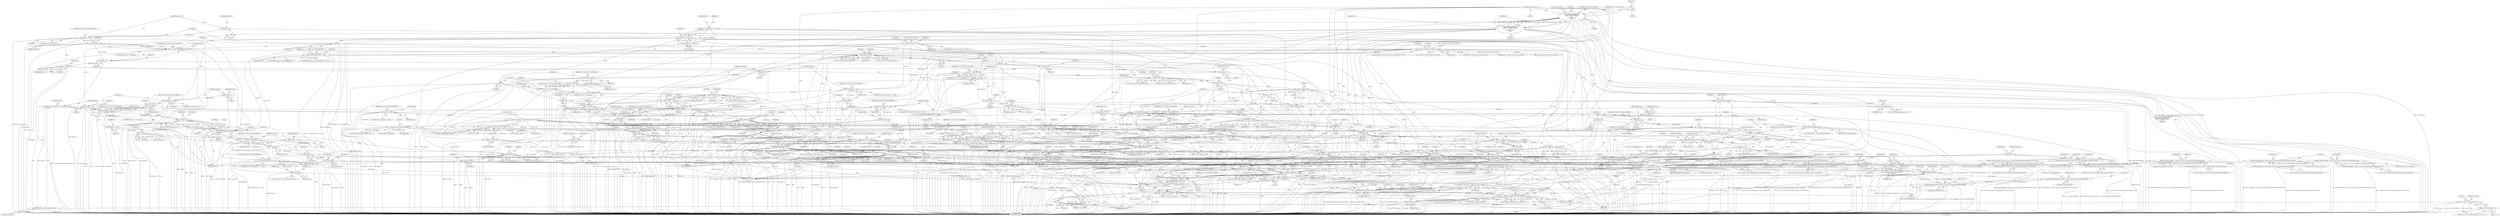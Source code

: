 digraph "0_openssl_ce325c60c74b0fa784f5872404b722e120e5cab0_0@pointer" {
"1001747" [label="(Call,EVP_PKEY_free(pkey))"];
"1001699" [label="(Call,EVP_VerifyFinal(&md_ctx,p,(int)n,pkey))"];
"1001692" [label="(Call,EVP_VerifyUpdate(&md_ctx,param,param_len))"];
"1001680" [label="(Call,EVP_VerifyUpdate(&md_ctx,&(s->s3->server_random[0]),SSL3_RANDOM_SIZE))"];
"1001668" [label="(Call,EVP_VerifyUpdate(&md_ctx,&(s->s3->client_random[0]),SSL3_RANDOM_SIZE))"];
"1001663" [label="(Call,EVP_VerifyInit_ex(&md_ctx, md, NULL))"];
"1000179" [label="(Call,EVP_MD_CTX_init(&md_ctx))"];
"1001493" [label="(Call,md = EVP_sha1())"];
"1001484" [label="(Call,EVP_MD_name(md))"];
"1000148" [label="(Call,*md = NULL)"];
"1001442" [label="(Call,pkey != NULL)"];
"1000741" [label="(Call,pkey=X509_get_pubkey(s->session->sess_cert->peer_pkeys[SSL_PKEY_RSA_ENC].x509))"];
"1000743" [label="(Call,X509_get_pubkey(s->session->sess_cert->peer_pkeys[SSL_PKEY_RSA_ENC].x509))"];
"1001391" [label="(Call,pkey=X509_get_pubkey(s->session->sess_cert->peer_pkeys[SSL_PKEY_ECC].x509))"];
"1001393" [label="(Call,X509_get_pubkey(s->session->sess_cert->peer_pkeys[SSL_PKEY_ECC].x509))"];
"1000144" [label="(Call,*pkey=NULL)"];
"1000760" [label="(Call,pkey=X509_get_pubkey(s->session->sess_cert->peer_pkeys[SSL_PKEY_DSA_SIGN].x509))"];
"1000762" [label="(Call,X509_get_pubkey(s->session->sess_cert->peer_pkeys[SSL_PKEY_DSA_SIGN].x509))"];
"1000916" [label="(Call,pkey=X509_get_pubkey(s->session->sess_cert->peer_pkeys[SSL_PKEY_RSA_ENC].x509))"];
"1000918" [label="(Call,X509_get_pubkey(s->session->sess_cert->peer_pkeys[SSL_PKEY_RSA_ENC].x509))"];
"1001134" [label="(Call,pkey=X509_get_pubkey(s->session->sess_cert->peer_pkeys[SSL_PKEY_RSA_ENC].x509))"];
"1001136" [label="(Call,X509_get_pubkey(s->session->sess_cert->peer_pkeys[SSL_PKEY_RSA_ENC].x509))"];
"1001153" [label="(Call,pkey=X509_get_pubkey(s->session->sess_cert->peer_pkeys[SSL_PKEY_DSA_SIGN].x509))"];
"1001155" [label="(Call,X509_get_pubkey(s->session->sess_cert->peer_pkeys[SSL_PKEY_DSA_SIGN].x509))"];
"1001372" [label="(Call,pkey=X509_get_pubkey(s->session->sess_cert->peer_pkeys[SSL_PKEY_RSA_ENC].x509))"];
"1001374" [label="(Call,X509_get_pubkey(s->session->sess_cert->peer_pkeys[SSL_PKEY_RSA_ENC].x509))"];
"1000711" [label="(Call,BN_bin2bn(p,i,NULL))"];
"1000631" [label="(Call,(unsigned int)(p[0]))"];
"1000612" [label="(Call,p+=i)"];
"1000603" [label="(Call,BN_bin2bn(p,i,NULL))"];
"1000578" [label="(Call,n2s(p,i))"];
"1000561" [label="(Call,p+=i)"];
"1000552" [label="(Call,BN_bin2bn(p,i,NULL))"];
"1000527" [label="(Call,n2s(p,i))"];
"1000282" [label="(Call,p=(unsigned char *)s->init_msg)"];
"1000284" [label="(Call,(unsigned char *)s->init_msg)"];
"1000531" [label="(Call,i > n - param_len)"];
"1000533" [label="(Call,n - param_len)"];
"1000519" [label="(Call,param_len > n)"];
"1000515" [label="(Call,param_len = 2)"];
"1000182" [label="(Call,n=s->method->ssl_get_message(s,\n\t\tSSL3_ST_CR_KEY_EXCH_A,\n\t\tSSL3_ST_CR_KEY_EXCH_B,\n\t\t-1,\n\t\ts->max_cert_list,\n\t\t&ok))"];
"1000184" [label="(Call,s->method->ssl_get_message(s,\n\t\tSSL3_ST_CR_KEY_EXCH_A,\n\t\tSSL3_ST_CR_KEY_EXCH_B,\n\t\t-1,\n\t\ts->max_cert_list,\n\t\t&ok))"];
"1000128" [label="(MethodParameterIn,SSL *s)"];
"1000188" [label="(Call,-1)"];
"1000290" [label="(Call,s->session->sess_cert != NULL)"];
"1000299" [label="(Call,s->session->sess_cert->peer_rsa_tmp != NULL)"];
"1000582" [label="(Call,i > n - param_len)"];
"1000584" [label="(Call,n - param_len)"];
"1000567" [label="(Call,n - param_len)"];
"1000541" [label="(Call,param_len += i)"];
"1000575" [label="(Call,param_len += 2)"];
"1000686" [label="(Call,n2s(p,i))"];
"1000669" [label="(Call,p+=i)"];
"1000660" [label="(Call,BN_bin2bn(p,i,NULL))"];
"1000636" [label="(Call,p++)"];
"1000639" [label="(Call,i > n - param_len)"];
"1000629" [label="(Call,i = (unsigned int)(p[0]))"];
"1000641" [label="(Call,n - param_len)"];
"1000618" [label="(Call,n - param_len)"];
"1000592" [label="(Call,param_len += i)"];
"1000626" [label="(Call,param_len += 1)"];
"1000690" [label="(Call,i > n - param_len)"];
"1000692" [label="(Call,n - param_len)"];
"1000675" [label="(Call,n - param_len)"];
"1000649" [label="(Call,param_len += i)"];
"1000683" [label="(Call,param_len += 2)"];
"1000488" [label="(Call,s->ctx->psk_identity_hint == NULL)"];
"1000479" [label="(Call,s->ctx->psk_identity_hint = BUF_strdup(tmp_id_hint))"];
"1000485" [label="(Call,BUF_strdup(tmp_id_hint))"];
"1000451" [label="(Call,memcpy(tmp_id_hint, p, i))"];
"1000422" [label="(Call,n2s(p,i))"];
"1000438" [label="(Call,i > n - param_len)"];
"1000426" [label="(Call,i > PSK_MAX_IDENTITY_LEN)"];
"1000440" [label="(Call,n - param_len)"];
"1000414" [label="(Call,param_len > n)"];
"1000410" [label="(Call,param_len = 2)"];
"1000466" [label="(Call,s->ctx->psk_identity_hint != NULL)"];
"1000799" [label="(Call,(rsa=RSA_new()) == NULL)"];
"1000800" [label="(Call,rsa=RSA_new())"];
"1001313" [label="(Call,(srvr_ecpoint = EC_POINT_new(group)) == NULL)"];
"1001314" [label="(Call,srvr_ecpoint = EC_POINT_new(group))"];
"1001316" [label="(Call,EC_POINT_new(group))"];
"1001282" [label="(Call,group = EC_KEY_get0_group(ecdh))"];
"1001284" [label="(Call,EC_KEY_get0_group(ecdh))"];
"1001271" [label="(Call,EC_KEY_set_group(ecdh, ngroup))"];
"1001206" [label="(Call,ecdh=EC_KEY_new())"];
"1001261" [label="(Call,ngroup == NULL)"];
"1001256" [label="(Call,ngroup = EC_GROUP_new_by_curve_name(curve_nid))"];
"1001258" [label="(Call,EC_GROUP_new_by_curve_name(curve_nid))"];
"1001240" [label="(Call,curve_nid = tls1_ec_curve_id2nid(*(p + 2)))"];
"1001242" [label="(Call,tls1_ec_curve_id2nid(*(p + 2)))"];
"1001205" [label="(Call,(ecdh=EC_KEY_new()) == NULL)"];
"1001297" [label="(Call,EC_GROUP_get_degree(group))"];
"1001319" [label="(Call,(bn_ctx = BN_CTX_new()) == NULL)"];
"1001320" [label="(Call,bn_ctx = BN_CTX_new())"];
"1001098" [label="(Call,BN_bin2bn(p,i,NULL))"];
"1001075" [label="(Call,n2s(p,i))"];
"1001058" [label="(Call,p+=i)"];
"1001049" [label="(Call,BN_bin2bn(p,i,NULL))"];
"1001026" [label="(Call,n2s(p,i))"];
"1001009" [label="(Call,p+=i)"];
"1001000" [label="(Call,BN_bin2bn(p,i,NULL))"];
"1000977" [label="(Call,n2s(p,i))"];
"1000981" [label="(Call,i > n - param_len)"];
"1000983" [label="(Call,n - param_len)"];
"1000969" [label="(Call,param_len > n)"];
"1000965" [label="(Call,param_len = 2)"];
"1000955" [label="(Call,(dh=DH_new()) == NULL)"];
"1000956" [label="(Call,dh=DH_new())"];
"1001030" [label="(Call,i > n - param_len)"];
"1001032" [label="(Call,n - param_len)"];
"1001015" [label="(Call,n - param_len)"];
"1000991" [label="(Call,param_len += i)"];
"1001023" [label="(Call,param_len += 2)"];
"1001079" [label="(Call,i > n - param_len)"];
"1001081" [label="(Call,n - param_len)"];
"1001064" [label="(Call,n - param_len)"];
"1001040" [label="(Call,param_len += i)"];
"1001072" [label="(Call,param_len += 2)"];
"1000280" [label="(Call,param=p=(unsigned char *)s->init_msg)"];
"1000387" [label="(Call,param_len=0)"];
"1000886" [label="(Call,param_len += i)"];
"1000876" [label="(Call,i > n - param_len)"];
"1000872" [label="(Call,n2s(p,i))"];
"1000855" [label="(Call,p+=i)"];
"1000844" [label="(Call,BN_bin2bn(p,i,rsa->n))"];
"1000821" [label="(Call,n2s(p,i))"];
"1000825" [label="(Call,i > n - param_len)"];
"1000827" [label="(Call,n - param_len)"];
"1000813" [label="(Call,param_len > n)"];
"1000809" [label="(Call,param_len = 2)"];
"1000878" [label="(Call,n - param_len)"];
"1000861" [label="(Call,n - param_len)"];
"1000835" [label="(Call,param_len += i)"];
"1000869" [label="(Call,param_len += 2)"];
"1000448" [label="(Call,param_len += i)"];
"1001089" [label="(Call,param_len += i)"];
"1000700" [label="(Call,param_len += i)"];
"1001356" [label="(Call,param_len += encoded_pt_len)"];
"1001344" [label="(Call,EC_POINT_oct2point(group, srvr_ecpoint, \n\t\t\tp, encoded_pt_len, bn_ctx))"];
"1001333" [label="(Call,p+=1)"];
"1001308" [label="(Call,p+=3)"];
"1001229" [label="(Call,tls1_check_curve(s, p, 3))"];
"1001338" [label="(Call,encoded_pt_len > n - param_len)"];
"1001329" [label="(Call,encoded_pt_len = *p)"];
"1001340" [label="(Call,n - param_len)"];
"1001219" [label="(Call,param_len > n)"];
"1001215" [label="(Call,param_len=4)"];
"1000164" [label="(Call,*bn_ctx = NULL)"];
"1001505" [label="(Call,n2s(p,i))"];
"1001486" [label="(Call,p += 2)"];
"1001462" [label="(Call,tls12_check_peer_sigalg(&md, s, p, pkey))"];
"1001447" [label="(Call,SSL_USE_SIGALGS(s))"];
"1000728" [label="(Call,srp_verify_server_param(s, &al))"];
"1001115" [label="(Call,ssl_security(s, SSL_SECOP_TMP_DH,\n\t\t\t\t\t\tDH_security_bits(dh), 0, dh))"];
"1001118" [label="(Call,DH_security_bits(dh))"];
"1001107" [label="(Call,p+=i)"];
"1000906" [label="(Call,p+=i)"];
"1000895" [label="(Call,BN_bin2bn(p,i,rsa->e))"];
"1000720" [label="(Call,p+=i)"];
"1001362" [label="(Call,p+=encoded_pt_len)"];
"1000503" [label="(Call,p+=i)"];
"1000462" [label="(Call,1-i)"];
"1001703" [label="(Call,(int)n)"];
"1001521" [label="(Call,n > j)"];
"1001517" [label="(Call,i != n)"];
"1001508" [label="(Call,n-=2)"];
"1001497" [label="(Call,2 > n)"];
"1000723" [label="(Call,n-=param_len)"];
"1000506" [label="(Call,n-=param_len)"];
"1001110" [label="(Call,n-=param_len)"];
"1001359" [label="(Call,n-=param_len)"];
"1000909" [label="(Call,n-=param_len)"];
"1001489" [label="(Call,n -= 2)"];
"1001452" [label="(Call,2 > n)"];
"1001511" [label="(Call,j=EVP_PKEY_size(pkey))"];
"1001513" [label="(Call,EVP_PKEY_size(pkey))"];
"1001524" [label="(Call,n <= 0)"];
"1000693" [label="(Identifier,n)"];
"1001707" [label="(Literal,0)"];
"1001682" [label="(Identifier,md_ctx)"];
"1000968" [label="(ControlStructure,if (param_len > n))"];
"1000641" [label="(Call,n - param_len)"];
"1001110" [label="(Call,n-=param_len)"];
"1000966" [label="(Identifier,param_len)"];
"1001679" [label="(Identifier,SSL3_RANDOM_SIZE)"];
"1000642" [label="(Identifier,n)"];
"1001028" [label="(Identifier,i)"];
"1000821" [label="(Call,n2s(p,i))"];
"1001101" [label="(Identifier,NULL)"];
"1000896" [label="(Identifier,p)"];
"1001090" [label="(Identifier,param_len)"];
"1000919" [label="(Call,s->session->sess_cert->peer_pkeys[SSL_PKEY_RSA_ENC].x509)"];
"1000677" [label="(Identifier,param_len)"];
"1000164" [label="(Call,*bn_ctx = NULL)"];
"1000897" [label="(Identifier,i)"];
"1000186" [label="(Identifier,SSL3_ST_CR_KEY_EXCH_A)"];
"1001350" [label="(Literal,0)"];
"1001374" [label="(Call,X509_get_pubkey(s->session->sess_cert->peer_pkeys[SSL_PKEY_RSA_ENC].x509))"];
"1000505" [label="(Identifier,i)"];
"1000182" [label="(Call,n=s->method->ssl_get_message(s,\n\t\tSSL3_ST_CR_KEY_EXCH_A,\n\t\tSSL3_ST_CR_KEY_EXCH_B,\n\t\t-1,\n\t\ts->max_cert_list,\n\t\t&ok))"];
"1001486" [label="(Call,p += 2)"];
"1001314" [label="(Call,srvr_ecpoint = EC_POINT_new(group))"];
"1001445" [label="(Block,)"];
"1000606" [label="(Identifier,NULL)"];
"1001366" [label="(Literal,0)"];
"1000646" [label="(Identifier,SSL_F_SSL3_GET_KEY_EXCHANGE)"];
"1000829" [label="(Identifier,param_len)"];
"1001460" [label="(Call,rv = tls12_check_peer_sigalg(&md, s, p, pkey))"];
"1000688" [label="(Identifier,i)"];
"1000516" [label="(Identifier,param_len)"];
"1000561" [label="(Call,p+=i)"];
"1001207" [label="(Identifier,ecdh)"];
"1000840" [label="(Call,rsa->n=BN_bin2bn(p,i,rsa->n))"];
"1001372" [label="(Call,pkey=X509_get_pubkey(s->session->sess_cert->peer_pkeys[SSL_PKEY_RSA_ENC].x509))"];
"1000426" [label="(Call,i > PSK_MAX_IDENTITY_LEN)"];
"1000815" [label="(Identifier,n)"];
"1001668" [label="(Call,EVP_VerifyUpdate(&md_ctx,&(s->s3->client_random[0]),SSL3_RANDOM_SIZE))"];
"1000553" [label="(Identifier,p)"];
"1001256" [label="(Call,ngroup = EC_GROUP_new_by_curve_name(curve_nid))"];
"1001134" [label="(Call,pkey=X509_get_pubkey(s->session->sess_cert->peer_pkeys[SSL_PKEY_RSA_ENC].x509))"];
"1001760" [label="(Call,EVP_PKEY_free(pkey))"];
"1000515" [label="(Call,param_len = 2)"];
"1000507" [label="(Identifier,n)"];
"1001405" [label="(Call,EC_KEY_set_public_key(ecdh, srvr_ecpoint))"];
"1001220" [label="(Identifier,param_len)"];
"1001077" [label="(Identifier,i)"];
"1001422" [label="(Call,bn_ctx = NULL)"];
"1000661" [label="(Identifier,p)"];
"1000801" [label="(Identifier,rsa)"];
"1000533" [label="(Call,n - param_len)"];
"1001333" [label="(Call,p+=1)"];
"1001297" [label="(Call,EC_GROUP_get_degree(group))"];
"1000431" [label="(Identifier,al)"];
"1000955" [label="(Call,(dh=DH_new()) == NULL)"];
"1001702" [label="(Identifier,p)"];
"1000742" [label="(Identifier,pkey)"];
"1000823" [label="(Identifier,i)"];
"1001748" [label="(Identifier,pkey)"];
"1000280" [label="(Call,param=p=(unsigned char *)s->init_msg)"];
"1000657" [label="(Identifier,s)"];
"1001266" [label="(Identifier,SSL_F_SSL3_GET_KEY_EXCHANGE)"];
"1001047" [label="(Identifier,dh)"];
"1000494" [label="(Identifier,NULL)"];
"1001096" [label="(Identifier,dh)"];
"1000191" [label="(Identifier,s)"];
"1000488" [label="(Call,s->ctx->psk_identity_hint == NULL)"];
"1001375" [label="(Call,s->session->sess_cert->peer_pkeys[SSL_PKEY_RSA_ENC].x509)"];
"1000676" [label="(Identifier,n)"];
"1000810" [label="(Identifier,param_len)"];
"1000832" [label="(Identifier,SSL_F_SSL3_GET_KEY_EXCHANGE)"];
"1000683" [label="(Call,param_len += 2)"];
"1000992" [label="(Identifier,param_len)"];
"1001703" [label="(Call,(int)n)"];
"1001212" [label="(Identifier,SSL_F_SSL3_GET_KEY_EXCHANGE)"];
"1000388" [label="(Identifier,param_len)"];
"1001094" [label="(Call,dh->pub_key=BN_bin2bn(p,i,NULL))"];
"1001176" [label="(Call,dh=NULL)"];
"1001079" [label="(Call,i > n - param_len)"];
"1001626" [label="(Call,RSA_verify(NID_md5_sha1, md_buf, j, p, n,\n\t\t\t\t\t\t\t\tpkey->pkey.rsa))"];
"1000464" [label="(Identifier,i)"];
"1000579" [label="(Identifier,p)"];
"1000895" [label="(Call,BN_bin2bn(p,i,rsa->e))"];
"1000962" [label="(Identifier,SSL_F_SSL3_GET_KEY_EXCHANGE)"];
"1000636" [label="(Call,p++)"];
"1000694" [label="(Identifier,param_len)"];
"1001339" [label="(Identifier,encoded_pt_len)"];
"1000585" [label="(Identifier,n)"];
"1000451" [label="(Call,memcpy(tmp_id_hint, p, i))"];
"1000187" [label="(Identifier,SSL3_ST_CR_KEY_EXCH_B)"];
"1001691" [label="(Identifier,SSL3_RANDOM_SIZE)"];
"1000565" [label="(Call,2 > n - param_len)"];
"1000631" [label="(Call,(unsigned int)(p[0]))"];
"1001340" [label="(Call,n - param_len)"];
"1001523" [label="(Identifier,j)"];
"1001722" [label="(Identifier,alg_a)"];
"1000514" [label="(Block,)"];
"1001209" [label="(Identifier,NULL)"];
"1001732" [label="(Call,ssl3_check_cert_and_algorithm(s))"];
"1000567" [label="(Call,n - param_len)"];
"1000639" [label="(Call,i > n - param_len)"];
"1001607" [label="(Call,EVP_DigestUpdate(&md_ctx,param,param_len))"];
"1000988" [label="(Identifier,SSL_F_SSL3_GET_KEY_EXCHANGE)"];
"1001029" [label="(ControlStructure,if (i > n - param_len))"];
"1000614" [label="(Identifier,i)"];
"1001463" [label="(Call,&md)"];
"1000860" [label="(Literal,2)"];
"1001509" [label="(Identifier,n)"];
"1000449" [label="(Identifier,param_len)"];
"1001201" [label="(Block,)"];
"1001082" [label="(Identifier,n)"];
"1000150" [label="(Identifier,NULL)"];
"1001484" [label="(Call,EVP_MD_name(md))"];
"1000762" [label="(Call,X509_get_pubkey(s->session->sess_cert->peer_pkeys[SSL_PKEY_DSA_SIGN].x509))"];
"1001387" [label="(ControlStructure,if (alg_a & SSL_aECDSA))"];
"1001059" [label="(Identifier,p)"];
"1000604" [label="(Identifier,p)"];
"1000744" [label="(Call,s->session->sess_cert->peer_pkeys[SSL_PKEY_RSA_ENC].x509)"];
"1000529" [label="(Identifier,i)"];
"1000538" [label="(Identifier,SSL_F_SSL3_GET_KEY_EXCHANGE)"];
"1000888" [label="(Identifier,i)"];
"1000857" [label="(Identifier,i)"];
"1000827" [label="(Call,n - param_len)"];
"1000453" [label="(Identifier,p)"];
"1000457" [label="(Identifier,tmp_id_hint)"];
"1001098" [label="(Call,BN_bin2bn(p,i,NULL))"];
"1001322" [label="(Call,BN_CTX_new())"];
"1000563" [label="(Identifier,i)"];
"1000617" [label="(Literal,1)"];
"1000720" [label="(Call,p+=i)"];
"1001699" [label="(Call,EVP_VerifyFinal(&md_ctx,p,(int)n,pkey))"];
"1000524" [label="(Identifier,SSL_F_SSL3_GET_KEY_EXCHANGE)"];
"1001320" [label="(Call,bn_ctx = BN_CTX_new())"];
"1000856" [label="(Identifier,p)"];
"1001494" [label="(Identifier,md)"];
"1000549" [label="(Identifier,s)"];
"1000674" [label="(Literal,2)"];
"1000798" [label="(ControlStructure,if ((rsa=RSA_new()) == NULL))"];
"1001081" [label="(Call,n - param_len)"];
"1001323" [label="(Identifier,NULL)"];
"1000555" [label="(Identifier,NULL)"];
"1000813" [label="(Call,param_len > n)"];
"1000977" [label="(Call,n2s(p,i))"];
"1000419" [label="(Identifier,SSL_F_SSL3_GET_KEY_EXCHANGE)"];
"1001448" [label="(Identifier,s)"];
"1000711" [label="(Call,BN_bin2bn(p,i,NULL))"];
"1001023" [label="(Call,param_len += 2)"];
"1000779" [label="(Block,)"];
"1000873" [label="(Identifier,p)"];
"1001228" [label="(Call,!tls1_check_curve(s, p, 3))"];
"1000874" [label="(Identifier,i)"];
"1001519" [label="(Identifier,n)"];
"1000799" [label="(Call,(rsa=RSA_new()) == NULL)"];
"1000530" [label="(ControlStructure,if (i > n - param_len))"];
"1000440" [label="(Call,n - param_len)"];
"1000303" [label="(Identifier,s)"];
"1000835" [label="(Call,param_len += i)"];
"1001373" [label="(Identifier,pkey)"];
"1001296" [label="(Call,EC_GROUP_get_degree(group) > 163)"];
"1000814" [label="(Identifier,param_len)"];
"1000871" [label="(Literal,2)"];
"1000528" [label="(Identifier,p)"];
"1000842" [label="(Identifier,rsa)"];
"1000596" [label="(Call,!(s->srp_ctx.g=BN_bin2bn(p,i,NULL)))"];
"1001343" [label="(Call,EC_POINT_oct2point(group, srvr_ecpoint, \n\t\t\tp, encoded_pt_len, bn_ctx) == 0)"];
"1000729" [label="(Identifier,s)"];
"1001001" [label="(Identifier,p)"];
"1001044" [label="(Call,!(dh->g=BN_bin2bn(p,i,NULL)))"];
"1000859" [label="(Call,2 > n - param_len)"];
"1001489" [label="(Call,n -= 2)"];
"1000193" [label="(Call,&ok)"];
"1000577" [label="(Literal,2)"];
"1001518" [label="(Identifier,i)"];
"1000954" [label="(ControlStructure,if ((dh=DH_new()) == NULL))"];
"1000981" [label="(Call,i > n - param_len)"];
"1000979" [label="(Identifier,i)"];
"1000982" [label="(Identifier,i)"];
"1000415" [label="(Identifier,param_len)"];
"1000521" [label="(Identifier,n)"];
"1001009" [label="(Call,p+=i)"];
"1001663" [label="(Call,EVP_VerifyInit_ex(&md_ctx, md, NULL))"];
"1001010" [label="(Identifier,p)"];
"1001309" [label="(Identifier,p)"];
"1000298" [label="(ControlStructure,if (s->session->sess_cert->peer_rsa_tmp != NULL))"];
"1000880" [label="(Identifier,param_len)"];
"1000594" [label="(Identifier,i)"];
"1001270" [label="(Call,EC_KEY_set_group(ecdh, ngroup) == 0)"];
"1001073" [label="(Identifier,param_len)"];
"1000603" [label="(Call,BN_bin2bn(p,i,NULL))"];
"1001244" [label="(Call,p + 2)"];
"1001155" [label="(Call,X509_get_pubkey(s->session->sess_cert->peer_pkeys[SSL_PKEY_DSA_SIGN].x509))"];
"1000413" [label="(ControlStructure,if (param_len > n))"];
"1001217" [label="(Literal,4)"];
"1000580" [label="(Identifier,i)"];
"1000313" [label="(Identifier,s)"];
"1001406" [label="(Identifier,ecdh)"];
"1000620" [label="(Identifier,param_len)"];
"1001337" [label="(Call,(encoded_pt_len > n - param_len) ||\n\t\t    (EC_POINT_oct2point(group, srvr_ecpoint, \n\t\t\tp, encoded_pt_len, bn_ctx) == 0))"];
"1001525" [label="(Identifier,n)"];
"1000727" [label="(Call,!srp_verify_server_param(s, &al))"];
"1001107" [label="(Call,p+=i)"];
"1001111" [label="(Identifier,n)"];
"1000886" [label="(Call,param_len += i)"];
"1001498" [label="(Literal,2)"];
"1001086" [label="(Identifier,SSL_F_SSL3_GET_KEY_EXCHANGE)"];
"1001003" [label="(Identifier,NULL)"];
"1000628" [label="(Literal,1)"];
"1001118" [label="(Call,DH_security_bits(dh))"];
"1001117" [label="(Identifier,SSL_SECOP_TMP_DH)"];
"1001015" [label="(Call,n - param_len)"];
"1000974" [label="(Identifier,SSL_F_SSL3_GET_KEY_EXCHANGE)"];
"1001154" [label="(Identifier,pkey)"];
"1000586" [label="(Identifier,param_len)"];
"1000291" [label="(Call,s->session->sess_cert)"];
"1000627" [label="(Identifier,param_len)"];
"1000877" [label="(Identifier,i)"];
"1000862" [label="(Identifier,n)"];
"1001505" [label="(Call,n2s(p,i))"];
"1001321" [label="(Identifier,bn_ctx)"];
"1001258" [label="(Call,EC_GROUP_new_by_curve_name(curve_nid))"];
"1000491" [label="(Identifier,s)"];
"1000489" [label="(Call,s->ctx->psk_identity_hint)"];
"1000517" [label="(Literal,2)"];
"1001032" [label="(Call,n - param_len)"];
"1001521" [label="(Call,n > j)"];
"1000462" [label="(Call,1-i)"];
"1000480" [label="(Call,s->ctx->psk_identity_hint)"];
"1000662" [label="(Identifier,i)"];
"1000582" [label="(Call,i > n - param_len)"];
"1000149" [label="(Identifier,md)"];
"1001000" [label="(Call,BN_bin2bn(p,i,NULL))"];
"1000414" [label="(Call,param_len > n)"];
"1000465" [label="(ControlStructure,if (s->ctx->psk_identity_hint != NULL))"];
"1000669" [label="(Call,p+=i)"];
"1001696" [label="(Identifier,param_len)"];
"1000743" [label="(Call,X509_get_pubkey(s->session->sess_cert->peer_pkeys[SSL_PKEY_RSA_ENC].x509))"];
"1001049" [label="(Call,BN_bin2bn(p,i,NULL))"];
"1000971" [label="(Identifier,n)"];
"1001050" [label="(Identifier,p)"];
"1000836" [label="(Identifier,param_len)"];
"1001348" [label="(Identifier,encoded_pt_len)"];
"1001417" [label="(Call,ecdh=NULL)"];
"1000497" [label="(Identifier,al)"];
"1000482" [label="(Identifier,s)"];
"1000428" [label="(Identifier,PSK_MAX_IDENTITY_LEN)"];
"1000383" [label="(Identifier,s)"];
"1000803" [label="(Identifier,NULL)"];
"1001030" [label="(Call,i > n - param_len)"];
"1000847" [label="(Call,rsa->n)"];
"1001465" [label="(Identifier,s)"];
"1000387" [label="(Call,param_len=0)"];
"1000552" [label="(Call,BN_bin2bn(p,i,NULL))"];
"1001091" [label="(Identifier,i)"];
"1001481" [label="(Call,fprintf(stderr, \"USING TLSv1.2 HASH %s\n\", EVP_MD_name(md)))"];
"1001454" [label="(Identifier,n)"];
"1001149" [label="(ControlStructure,if (alg_a & SSL_aDSS))"];
"1001229" [label="(Call,tls1_check_curve(s, p, 3))"];
"1000638" [label="(ControlStructure,if (i > n - param_len))"];
"1001467" [label="(Identifier,pkey)"];
"1000411" [label="(Identifier,param_len)"];
"1000649" [label="(Call,param_len += i)"];
"1001524" [label="(Call,n <= 0)"];
"1000700" [label="(Call,param_len += i)"];
"1000389" [label="(Literal,0)"];
"1001506" [label="(Identifier,p)"];
"1000508" [label="(Identifier,param_len)"];
"1000630" [label="(Identifier,i)"];
"1000883" [label="(Identifier,SSL_F_SSL3_GET_KEY_EXCHANGE)"];
"1000909" [label="(Call,n-=param_len)"];
"1000283" [label="(Identifier,p)"];
"1000188" [label="(Call,-1)"];
"1000637" [label="(Identifier,p)"];
"1001466" [label="(Identifier,p)"];
"1000146" [label="(Identifier,NULL)"];
"1000844" [label="(Call,BN_bin2bn(p,i,rsa->n))"];
"1000837" [label="(Identifier,i)"];
"1001299" [label="(Literal,163)"];
"1001338" [label="(Call,encoded_pt_len > n - param_len)"];
"1000818" [label="(Identifier,SSL_F_SSL3_GET_KEY_EXCHANGE)"];
"1001763" [label="(Call,rsa != NULL)"];
"1000898" [label="(Call,rsa->e)"];
"1001363" [label="(Identifier,p)"];
"1000959" [label="(Identifier,NULL)"];
"1001075" [label="(Call,n2s(p,i))"];
"1001420" [label="(Call,BN_CTX_free(bn_ctx))"];
"1001034" [label="(Identifier,param_len)"];
"1000756" [label="(ControlStructure,if (alg_a & SSL_aDSS))"];
"1000965" [label="(Call,param_len = 2)"];
"1001271" [label="(Call,EC_KEY_set_group(ecdh, ngroup))"];
"1000343" [label="(Call,s->session->sess_cert->peer_dh_tmp=NULL)"];
"1000184" [label="(Call,s->method->ssl_get_message(s,\n\t\tSSL3_ST_CR_KEY_EXCH_A,\n\t\tSSL3_ST_CR_KEY_EXCH_B,\n\t\t-1,\n\t\ts->max_cert_list,\n\t\t&ok))"];
"1000910" [label="(Identifier,n)"];
"1000914" [label="(Identifier,alg_a)"];
"1000467" [label="(Call,s->ctx->psk_identity_hint)"];
"1000527" [label="(Call,n2s(p,i))"];
"1000828" [label="(Identifier,n)"];
"1001700" [label="(Call,&md_ctx)"];
"1000806" [label="(Identifier,SSL_F_SSL3_GET_KEY_EXCHANGE)"];
"1001204" [label="(ControlStructure,if ((ecdh=EC_KEY_new()) == NULL))"];
"1000760" [label="(Call,pkey=X509_get_pubkey(s->session->sess_cert->peer_pkeys[SSL_PKEY_DSA_SIGN].x509))"];
"1001230" [label="(Identifier,s)"];
"1000996" [label="(Call,dh->p=BN_bin2bn(p,i,NULL))"];
"1000673" [label="(Call,2 > n - param_len)"];
"1001024" [label="(Identifier,param_len)"];
"1001442" [label="(Call,pkey != NULL)"];
"1000445" [label="(Identifier,SSL_F_SSL3_GET_KEY_EXCHANGE)"];
"1000504" [label="(Identifier,p)"];
"1000532" [label="(Identifier,i)"];
"1001093" [label="(Call,!(dh->pub_key=BN_bin2bn(p,i,NULL)))"];
"1001499" [label="(Identifier,n)"];
"1000691" [label="(Identifier,i)"];
"1001114" [label="(Call,!ssl_security(s, SSL_SECOP_TMP_DH,\n\t\t\t\t\t\tDH_security_bits(dh), 0, dh))"];
"1000450" [label="(Identifier,i)"];
"1001241" [label="(Identifier,curve_nid)"];
"1000879" [label="(Identifier,n)"];
"1001341" [label="(Identifier,n)"];
"1000618" [label="(Call,n - param_len)"];
"1001360" [label="(Identifier,n)"];
"1001517" [label="(Call,i != n)"];
"1000737" [label="(ControlStructure,if (alg_a & SSL_aRSA))"];
"1000455" [label="(Call,memset(tmp_id_hint+i, 0, PSK_MAX_IDENTITY_LEN+1-i))"];
"1001330" [label="(Identifier,encoded_pt_len)"];
"1000165" [label="(Identifier,bn_ctx)"];
"1001074" [label="(Literal,2)"];
"1001451" [label="(ControlStructure,if (2 > n))"];
"1000629" [label="(Call,i = (unsigned int)(p[0]))"];
"1000589" [label="(Identifier,SSL_F_SSL3_GET_KEY_EXCHANGE)"];
"1000704" [label="(Call,!(s->srp_ctx.B=BN_bin2bn(p,i,NULL)))"];
"1001240" [label="(Call,curve_nid = tls1_ec_curve_id2nid(*(p + 2)))"];
"1001666" [label="(Identifier,md)"];
"1000875" [label="(ControlStructure,if (i > n - param_len))"];
"1000412" [label="(Literal,2)"];
"1001681" [label="(Call,&md_ctx)"];
"1000685" [label="(Literal,2)"];
"1001037" [label="(Identifier,SSL_F_SSL3_GET_KEY_EXCHANGE)"];
"1001262" [label="(Identifier,ngroup)"];
"1000956" [label="(Call,dh=DH_new())"];
"1000809" [label="(Call,param_len = 2)"];
"1001516" [label="(Call,(i != n) || (n > j) || (n <= 0))"];
"1001669" [label="(Call,&md_ctx)"];
"1000839" [label="(Call,!(rsa->n=BN_bin2bn(p,i,rsa->n)))"];
"1001520" [label="(Call,(n > j) || (n <= 0))"];
"1001495" [label="(Call,EVP_sha1())"];
"1000985" [label="(Identifier,param_len)"];
"1001232" [label="(Literal,3)"];
"1000437" [label="(ControlStructure,if (i > n - param_len))"];
"1001100" [label="(Identifier,i)"];
"1001694" [label="(Identifier,md_ctx)"];
"1000812" [label="(ControlStructure,if (param_len > n))"];
"1000870" [label="(Identifier,param_len)"];
"1000296" [label="(Identifier,NULL)"];
"1001444" [label="(Identifier,NULL)"];
"1000763" [label="(Call,s->session->sess_cert->peer_pkeys[SSL_PKEY_DSA_SIGN].x509)"];
"1001490" [label="(Identifier,n)"];
"1000660" [label="(Call,BN_bin2bn(p,i,NULL))"];
"1000307" [label="(Identifier,NULL)"];
"1000890" [label="(Call,!(rsa->e=BN_bin2bn(p,i,rsa->e)))"];
"1000855" [label="(Call,p+=i)"];
"1000534" [label="(Identifier,n)"];
"1001491" [label="(Literal,2)"];
"1000845" [label="(Identifier,p)"];
"1000970" [label="(Identifier,param_len)"];
"1001693" [label="(Call,&md_ctx)"];
"1001345" [label="(Identifier,group)"];
"1001443" [label="(Identifier,pkey)"];
"1001014" [label="(Literal,2)"];
"1001065" [label="(Identifier,n)"];
"1001282" [label="(Call,group = EC_KEY_get0_group(ecdh))"];
"1001218" [label="(ControlStructure,if (param_len > n))"];
"1001331" [label="(Call,*p)"];
"1000980" [label="(ControlStructure,if (i > n - param_len))"];
"1000282" [label="(Call,p=(unsigned char *)s->init_msg)"];
"1001031" [label="(Identifier,i)"];
"1001011" [label="(Identifier,i)"];
"1000463" [label="(Literal,1)"];
"1000802" [label="(Call,RSA_new())"];
"1000129" [label="(Block,)"];
"1000569" [label="(Identifier,param_len)"];
"1001362" [label="(Call,p+=encoded_pt_len)"];
"1000730" [label="(Call,&al)"];
"1001040" [label="(Call,param_len += i)"];
"1000472" [label="(Identifier,NULL)"];
"1001349" [label="(Identifier,bn_ctx)"];
"1000863" [label="(Identifier,param_len)"];
"1001368" [label="(ControlStructure,if (alg_a & SSL_aRSA))"];
"1001662" [label="(Block,)"];
"1000605" [label="(Identifier,i)"];
"1001313" [label="(Call,(srvr_ecpoint = EC_POINT_new(group)) == NULL)"];
"1001356" [label="(Call,param_len += encoded_pt_len)"];
"1001344" [label="(Call,EC_POINT_oct2point(group, srvr_ecpoint, \n\t\t\tp, encoded_pt_len, bn_ctx))"];
"1000876" [label="(Call,i > n - param_len)"];
"1001739" [label="(Call,n != 0)"];
"1001033" [label="(Identifier,n)"];
"1001357" [label="(Identifier,param_len)"];
"1000633" [label="(Call,p[0])"];
"1000593" [label="(Identifier,param_len)"];
"1001078" [label="(ControlStructure,if (i > n - param_len))"];
"1001392" [label="(Identifier,pkey)"];
"1000998" [label="(Identifier,dh)"];
"1001342" [label="(Identifier,param_len)"];
"1001453" [label="(Literal,2)"];
"1001667" [label="(Identifier,NULL)"];
"1001394" [label="(Call,s->session->sess_cert->peer_pkeys[SSL_PKEY_ECC].x509)"];
"1001231" [label="(Identifier,p)"];
"1000518" [label="(ControlStructure,if (param_len > n))"];
"1001208" [label="(Call,EC_KEY_new())"];
"1000826" [label="(Identifier,i)"];
"1001452" [label="(Call,2 > n)"];
"1001695" [label="(Identifier,param)"];
"1000953" [label="(Block,)"];
"1001359" [label="(Call,n-=param_len)"];
"1001116" [label="(Identifier,s)"];
"1001427" [label="(Call,srvr_ecpoint = NULL)"];
"1001119" [label="(Identifier,dh)"];
"1001013" [label="(Call,2 > n - param_len)"];
"1000891" [label="(Call,rsa->e=BN_bin2bn(p,i,rsa->e))"];
"1001457" [label="(Identifier,SSL_F_SSL3_GET_KEY_EXCHANGE)"];
"1001239" [label="(Call,(curve_nid = tls1_ec_curve_id2nid(*(p + 2))) == 0)"];
"1000576" [label="(Identifier,param_len)"];
"1001259" [label="(Identifier,curve_nid)"];
"1001747" [label="(Call,EVP_PKEY_free(pkey))"];
"1000466" [label="(Call,s->ctx->psk_identity_hint != NULL)"];
"1001026" [label="(Call,n2s(p,i))"];
"1001755" [label="(Call,ssl3_send_alert(s,SSL3_AL_FATAL,al))"];
"1000991" [label="(Call,param_len += i)"];
"1001446" [label="(ControlStructure,if (SSL_USE_SIGALGS(s)))"];
"1000578" [label="(Call,n2s(p,i))"];
"1000190" [label="(Call,s->max_cert_list)"];
"1000506" [label="(Call,n-=param_len)"];
"1000671" [label="(Identifier,i)"];
"1001769" [label="(Call,dh != NULL)"];
"1000724" [label="(Identifier,n)"];
"1001017" [label="(Identifier,param_len)"];
"1000612" [label="(Call,p+=i)"];
"1001064" [label="(Call,n - param_len)"];
"1001334" [label="(Identifier,p)"];
"1000183" [label="(Identifier,n)"];
"1000485" [label="(Call,BUF_strdup(tmp_id_hint))"];
"1000692" [label="(Call,n - param_len)"];
"1000800" [label="(Call,rsa=RSA_new())"];
"1000995" [label="(Call,!(dh->p=BN_bin2bn(p,i,NULL)))"];
"1001510" [label="(Literal,2)"];
"1000723" [label="(Call,n-=param_len)"];
"1000654" [label="(Call,s->srp_ctx.s=BN_bin2bn(p,i,NULL))"];
"1000651" [label="(Identifier,i)"];
"1000427" [label="(Identifier,i)"];
"1001242" [label="(Call,tls1_ec_curve_id2nid(*(p + 2)))"];
"1001511" [label="(Call,j=EVP_PKEY_size(pkey))"];
"1001153" [label="(Call,pkey=X509_get_pubkey(s->session->sess_cert->peer_pkeys[SSL_PKEY_DSA_SIGN].x509))"];
"1001066" [label="(Identifier,param_len)"];
"1000728" [label="(Call,srp_verify_server_param(s, &al))"];
"1000448" [label="(Call,param_len += i)"];
"1000199" [label="(Call,(int)n)"];
"1001698" [label="(Call,EVP_VerifyFinal(&md_ctx,p,(int)n,pkey) <= 0)"];
"1000543" [label="(Identifier,i)"];
"1001683" [label="(Call,&(s->s3->server_random[0]))"];
"1001393" [label="(Call,X509_get_pubkey(s->session->sess_cert->peer_pkeys[SSL_PKEY_ECC].x509))"];
"1000697" [label="(Identifier,SSL_F_SSL3_GET_KEY_EXCHANGE)"];
"1000519" [label="(Call,param_len > n)"];
"1000575" [label="(Call,param_len += 2)"];
"1001261" [label="(Call,ngroup == NULL)"];
"1001224" [label="(Identifier,SSL_F_SSL3_GET_KEY_EXCHANGE)"];
"1001670" [label="(Identifier,md_ctx)"];
"1000284" [label="(Call,(unsigned char *)s->init_msg)"];
"1000967" [label="(Literal,2)"];
"1001514" [label="(Identifier,pkey)"];
"1000487" [label="(ControlStructure,if (s->ctx->psk_identity_hint == NULL))"];
"1001052" [label="(Identifier,NULL)"];
"1001361" [label="(Identifier,param_len)"];
"1001062" [label="(Call,2 > n - param_len)"];
"1000916" [label="(Call,pkey=X509_get_pubkey(s->session->sess_cert->peer_pkeys[SSL_PKEY_RSA_ENC].x509))"];
"1000425" [label="(ControlStructure,if (i > PSK_MAX_IDENTITY_LEN))"];
"1000712" [label="(Identifier,p)"];
"1001221" [label="(Identifier,n)"];
"1000439" [label="(Identifier,i)"];
"1001447" [label="(Call,SSL_USE_SIGALGS(s))"];
"1000597" [label="(Call,s->srp_ctx.g=BN_bin2bn(p,i,NULL))"];
"1000442" [label="(Identifier,param_len)"];
"1001219" [label="(Call,param_len > n)"];
"1000936" [label="(Call,s->session->sess_cert->peer_rsa_tmp=rsa)"];
"1000369" [label="(Call,s->session->sess_cert->peer_ecdh_tmp=NULL)"];
"1001216" [label="(Identifier,param_len)"];
"1000566" [label="(Literal,2)"];
"1000583" [label="(Identifier,i)"];
"1001508" [label="(Call,n-=2)"];
"1001099" [label="(Identifier,p)"];
"1000708" [label="(Identifier,s)"];
"1001497" [label="(Call,2 > n)"];
"1000650" [label="(Identifier,param_len)"];
"1001002" [label="(Identifier,i)"];
"1001045" [label="(Call,dh->g=BN_bin2bn(p,i,NULL))"];
"1000958" [label="(Call,DH_new())"];
"1001108" [label="(Identifier,p)"];
"1001565" [label="(Call,EVP_DigestInit_ex(&md_ctx,(num == 2)\n\t\t\t\t\t?s->ctx->md5:s->ctx->sha1, NULL))"];
"1001280" [label="(Call,EC_GROUP_free(ngroup))"];
"1001130" [label="(ControlStructure,if (alg_a & SSL_aRSA))"];
"1000454" [label="(Identifier,i)"];
"1001058" [label="(Call,p+=i)"];
"1001784" [label="(Call,EVP_MD_CTX_cleanup(&md_ctx))"];
"1000281" [label="(Identifier,param)"];
"1000309" [label="(Call,RSA_free(s->session->sess_cert->peer_rsa_tmp))"];
"1000423" [label="(Identifier,p)"];
"1000391" [label="(Identifier,alg_a)"];
"1001487" [label="(Identifier,p)"];
"1000878" [label="(Call,n - param_len)"];
"1000613" [label="(Identifier,p)"];
"1000824" [label="(ControlStructure,if (i > n - param_len))"];
"1001561" [label="(Call,EVP_MD_CTX_set_flags(&md_ctx,\n\t\t\t\t\tEVP_MD_CTX_FLAG_NON_FIPS_ALLOW))"];
"1000180" [label="(Call,&md_ctx)"];
"1001167" [label="(Call,s->session->sess_cert->peer_dh_tmp=dh)"];
"1001449" [label="(Block,)"];
"1001042" [label="(Identifier,i)"];
"1000725" [label="(Identifier,param_len)"];
"1001493" [label="(Call,md = EVP_sha1())"];
"1000714" [label="(Identifier,NULL)"];
"1001115" [label="(Call,ssl_security(s, SSL_SECOP_TMP_DH,\n\t\t\t\t\t\tDH_security_bits(dh), 0, dh))"];
"1001285" [label="(Identifier,ecdh)"];
"1000984" [label="(Identifier,n)"];
"1000917" [label="(Identifier,pkey)"];
"1000424" [label="(Identifier,i)"];
"1000686" [label="(Call,n2s(p,i))"];
"1000912" [label="(ControlStructure,if (alg_a & SSL_aRSA))"];
"1000408" [label="(Block,)"];
"1000189" [label="(Literal,1)"];
"1001215" [label="(Call,param_len=4)"];
"1001312" [label="(Call,((srvr_ecpoint = EC_POINT_new(group)) == NULL) ||\n\t\t    ((bn_ctx = BN_CTX_new()) == NULL))"];
"1001284" [label="(Call,EC_KEY_get0_group(ecdh))"];
"1000290" [label="(Call,s->session->sess_cert != NULL)"];
"1001247" [label="(Literal,0)"];
"1000541" [label="(Call,param_len += i)"];
"1001776" [label="(Call,EC_POINT_free(srvr_ecpoint))"];
"1001292" [label="(Identifier,s)"];
"1001080" [label="(Identifier,i)"];
"1000169" [label="(Identifier,srvr_ecpoint)"];
"1001315" [label="(Identifier,srvr_ecpoint)"];
"1001051" [label="(Identifier,i)"];
"1001706" [label="(Identifier,pkey)"];
"1001171" [label="(Identifier,s)"];
"1000626" [label="(Call,param_len += 1)"];
"1001016" [label="(Identifier,n)"];
"1001257" [label="(Identifier,ngroup)"];
"1001522" [label="(Identifier,n)"];
"1001135" [label="(Identifier,pkey)"];
"1000300" [label="(Call,s->session->sess_cert->peer_rsa_tmp)"];
"1001319" [label="(Call,(bn_ctx = BN_CTX_new()) == NULL)"];
"1000907" [label="(Identifier,p)"];
"1000410" [label="(Call,param_len = 2)"];
"1001060" [label="(Identifier,i)"];
"1001488" [label="(Literal,2)"];
"1001526" [label="(Literal,0)"];
"1001274" [label="(Literal,0)"];
"1001025" [label="(Literal,2)"];
"1001347" [label="(Identifier,p)"];
"1000670" [label="(Identifier,p)"];
"1000330" [label="(Identifier,s)"];
"1000957" [label="(Identifier,dh)"];
"1000148" [label="(Call,*md = NULL)"];
"1001512" [label="(Identifier,j)"];
"1001136" [label="(Call,X509_get_pubkey(s->session->sess_cert->peer_pkeys[SSL_PKEY_RSA_ENC].x509))"];
"1001441" [label="(ControlStructure,if (pkey != NULL))"];
"1000846" [label="(Identifier,i)"];
"1001205" [label="(Call,(ecdh=EC_KEY_new()) == NULL)"];
"1000684" [label="(Identifier,param_len)"];
"1000640" [label="(Identifier,i)"];
"1001540" [label="(Call,SSL_USE_SIGALGS(s))"];
"1000978" [label="(Identifier,p)"];
"1001027" [label="(Identifier,p)"];
"1000690" [label="(Call,i > n - param_len)"];
"1001260" [label="(ControlStructure,if (ngroup == NULL))"];
"1001790" [label="(MethodReturn,int)"];
"1001156" [label="(Call,s->session->sess_cert->peer_pkeys[SSL_PKEY_DSA_SIGN].x509)"];
"1000562" [label="(Identifier,p)"];
"1001206" [label="(Call,ecdh=EC_KEY_new())"];
"1000616" [label="(Call,1 > n - param_len)"];
"1000153" [label="(Identifier,rsa)"];
"1001272" [label="(Identifier,ecdh)"];
"1001137" [label="(Call,s->session->sess_cert->peer_pkeys[SSL_PKEY_RSA_ENC].x509)"];
"1000869" [label="(Call,param_len += 2)"];
"1000422" [label="(Call,n2s(p,i))"];
"1000689" [label="(ControlStructure,if (i > n - param_len))"];
"1000286" [label="(Call,s->init_msg)"];
"1000460" [label="(Call,PSK_MAX_IDENTITY_LEN+1-i)"];
"1001507" [label="(Identifier,i)"];
"1000545" [label="(Call,!(s->srp_ctx.N=BN_bin2bn(p,i,NULL)))"];
"1000822" [label="(Identifier,p)"];
"1000185" [label="(Identifier,s)"];
"1000687" [label="(Identifier,p)"];
"1000293" [label="(Identifier,s)"];
"1000166" [label="(Identifier,NULL)"];
"1001671" [label="(Call,&(s->s3->client_random[0]))"];
"1000476" [label="(Identifier,s)"];
"1000911" [label="(Identifier,param_len)"];
"1000722" [label="(Identifier,i)"];
"1000713" [label="(Identifier,i)"];
"1001308" [label="(Call,p+=3)"];
"1001243" [label="(Call,*(p + 2))"];
"1000546" [label="(Call,s->srp_ctx.N=BN_bin2bn(p,i,NULL))"];
"1000619" [label="(Identifier,n)"];
"1000945" [label="(Call,rsa=NULL)"];
"1001076" [label="(Identifier,p)"];
"1001120" [label="(Literal,0)"];
"1001749" [label="(Call,EVP_MD_CTX_cleanup(&md_ctx))"];
"1001063" [label="(Literal,2)"];
"1000416" [label="(Identifier,n)"];
"1000503" [label="(Call,p+=i)"];
"1001705" [label="(Identifier,n)"];
"1001310" [label="(Literal,3)"];
"1000983" [label="(Call,n - param_len)"];
"1000531" [label="(Call,i > n - param_len)"];
"1000317" [label="(Call,s->session->sess_cert->peer_rsa_tmp=NULL)"];
"1000479" [label="(Call,s->ctx->psk_identity_hint = BUF_strdup(tmp_id_hint))"];
"1001701" [label="(Identifier,md_ctx)"];
"1000663" [label="(Identifier,NULL)"];
"1001364" [label="(Identifier,encoded_pt_len)"];
"1001273" [label="(Identifier,ngroup)"];
"1000741" [label="(Call,pkey=X509_get_pubkey(s->session->sess_cert->peer_pkeys[SSL_PKEY_RSA_ENC].x509))"];
"1000473" [label="(Call,OPENSSL_free(s->ctx->psk_identity_hint))"];
"1001358" [label="(Identifier,encoded_pt_len)"];
"1001502" [label="(Identifier,SSL_F_SSL3_GET_KEY_EXCHANGE)"];
"1000761" [label="(Identifier,pkey)"];
"1001462" [label="(Call,tls12_check_peer_sigalg(&md, s, p, pkey))"];
"1000441" [label="(Identifier,n)"];
"1001072" [label="(Call,param_len += 2)"];
"1001041" [label="(Identifier,param_len)"];
"1001089" [label="(Call,param_len += i)"];
"1000535" [label="(Identifier,param_len)"];
"1000918" [label="(Call,X509_get_pubkey(s->session->sess_cert->peer_pkeys[SSL_PKEY_RSA_ENC].x509))"];
"1001692" [label="(Call,EVP_VerifyUpdate(&md_ctx,param,param_len))"];
"1000289" [label="(ControlStructure,if (s->session->sess_cert != NULL))"];
"1001112" [label="(Identifier,param_len)"];
"1000940" [label="(Identifier,s)"];
"1001751" [label="(Identifier,md_ctx)"];
"1000520" [label="(Identifier,param_len)"];
"1000456" [label="(Call,tmp_id_hint+i)"];
"1000542" [label="(Identifier,param_len)"];
"1000568" [label="(Identifier,n)"];
"1000872" [label="(Call,n2s(p,i))"];
"1001496" [label="(ControlStructure,if (2 > n))"];
"1000701" [label="(Identifier,param_len)"];
"1000675" [label="(Call,n - param_len)"];
"1001298" [label="(Identifier,group)"];
"1001335" [label="(Literal,1)"];
"1000592" [label="(Call,param_len += i)"];
"1001317" [label="(Identifier,group)"];
"1000811" [label="(Literal,2)"];
"1000452" [label="(Identifier,tmp_id_hint)"];
"1000721" [label="(Identifier,p)"];
"1000581" [label="(ControlStructure,if (i > n - param_len))"];
"1000906" [label="(Call,p+=i)"];
"1001492" [label="(ControlStructure,else)"];
"1001346" [label="(Identifier,srvr_ecpoint)"];
"1001779" [label="(Call,ecdh != NULL)"];
"1001513" [label="(Call,EVP_PKEY_size(pkey))"];
"1001485" [label="(Identifier,md)"];
"1000893" [label="(Identifier,rsa)"];
"1000128" [label="(MethodParameterIn,SSL *s)"];
"1000702" [label="(Identifier,i)"];
"1000861" [label="(Call,n - param_len)"];
"1001329" [label="(Call,encoded_pt_len = *p)"];
"1000179" [label="(Call,EVP_MD_CTX_init(&md_ctx))"];
"1000145" [label="(Identifier,pkey)"];
"1001316" [label="(Call,EC_POINT_new(group))"];
"1000969" [label="(Call,param_len > n)"];
"1000144" [label="(Call,*pkey=NULL)"];
"1000887" [label="(Identifier,param_len)"];
"1000825" [label="(Call,i > n - param_len)"];
"1001263" [label="(Identifier,NULL)"];
"1001109" [label="(Identifier,i)"];
"1001461" [label="(Identifier,rv)"];
"1000486" [label="(Identifier,tmp_id_hint)"];
"1000993" [label="(Identifier,i)"];
"1001083" [label="(Identifier,param_len)"];
"1001774" [label="(Call,BN_CTX_free(bn_ctx))"];
"1001283" [label="(Identifier,group)"];
"1001680" [label="(Call,EVP_VerifyUpdate(&md_ctx,&(s->s3->server_random[0]),SSL3_RANDOM_SIZE))"];
"1000197" [label="(Identifier,ok)"];
"1001318" [label="(Identifier,NULL)"];
"1000299" [label="(Call,s->session->sess_cert->peer_rsa_tmp != NULL)"];
"1001391" [label="(Call,pkey=X509_get_pubkey(s->session->sess_cert->peer_pkeys[SSL_PKEY_ECC].x509))"];
"1000643" [label="(Identifier,param_len)"];
"1001664" [label="(Call,&md_ctx)"];
"1000554" [label="(Identifier,i)"];
"1000438" [label="(Call,i > n - param_len)"];
"1000705" [label="(Call,s->srp_ctx.B=BN_bin2bn(p,i,NULL))"];
"1000600" [label="(Identifier,s)"];
"1001121" [label="(Identifier,dh)"];
"1000653" [label="(Call,!(s->srp_ctx.s=BN_bin2bn(p,i,NULL)))"];
"1000908" [label="(Identifier,i)"];
"1000584" [label="(Call,n - param_len)"];
"1001747" -> "1000129"  [label="AST: "];
"1001747" -> "1001748"  [label="CFG: "];
"1001748" -> "1001747"  [label="AST: "];
"1001751" -> "1001747"  [label="CFG: "];
"1001747" -> "1001790"  [label="DDG: EVP_PKEY_free(pkey)"];
"1001747" -> "1001790"  [label="DDG: pkey"];
"1001699" -> "1001747"  [label="DDG: pkey"];
"1001513" -> "1001747"  [label="DDG: pkey"];
"1001442" -> "1001747"  [label="DDG: pkey"];
"1001699" -> "1001698"  [label="AST: "];
"1001699" -> "1001706"  [label="CFG: "];
"1001700" -> "1001699"  [label="AST: "];
"1001702" -> "1001699"  [label="AST: "];
"1001703" -> "1001699"  [label="AST: "];
"1001706" -> "1001699"  [label="AST: "];
"1001707" -> "1001699"  [label="CFG: "];
"1001699" -> "1001790"  [label="DDG: p"];
"1001699" -> "1001790"  [label="DDG: (int)n"];
"1001699" -> "1001698"  [label="DDG: &md_ctx"];
"1001699" -> "1001698"  [label="DDG: p"];
"1001699" -> "1001698"  [label="DDG: (int)n"];
"1001699" -> "1001698"  [label="DDG: pkey"];
"1001692" -> "1001699"  [label="DDG: &md_ctx"];
"1001505" -> "1001699"  [label="DDG: p"];
"1000631" -> "1001699"  [label="DDG: p[0]"];
"1001703" -> "1001699"  [label="DDG: n"];
"1001513" -> "1001699"  [label="DDG: pkey"];
"1001699" -> "1001749"  [label="DDG: &md_ctx"];
"1001699" -> "1001760"  [label="DDG: pkey"];
"1001699" -> "1001784"  [label="DDG: &md_ctx"];
"1001692" -> "1001662"  [label="AST: "];
"1001692" -> "1001696"  [label="CFG: "];
"1001693" -> "1001692"  [label="AST: "];
"1001695" -> "1001692"  [label="AST: "];
"1001696" -> "1001692"  [label="AST: "];
"1001701" -> "1001692"  [label="CFG: "];
"1001692" -> "1001790"  [label="DDG: param_len"];
"1001692" -> "1001790"  [label="DDG: param"];
"1001692" -> "1001790"  [label="DDG: EVP_VerifyUpdate(&md_ctx,param,param_len)"];
"1001680" -> "1001692"  [label="DDG: &md_ctx"];
"1000280" -> "1001692"  [label="DDG: param"];
"1000387" -> "1001692"  [label="DDG: param_len"];
"1000886" -> "1001692"  [label="DDG: param_len"];
"1000448" -> "1001692"  [label="DDG: param_len"];
"1001089" -> "1001692"  [label="DDG: param_len"];
"1000700" -> "1001692"  [label="DDG: param_len"];
"1001356" -> "1001692"  [label="DDG: param_len"];
"1001680" -> "1001662"  [label="AST: "];
"1001680" -> "1001691"  [label="CFG: "];
"1001681" -> "1001680"  [label="AST: "];
"1001683" -> "1001680"  [label="AST: "];
"1001691" -> "1001680"  [label="AST: "];
"1001694" -> "1001680"  [label="CFG: "];
"1001680" -> "1001790"  [label="DDG: SSL3_RANDOM_SIZE"];
"1001680" -> "1001790"  [label="DDG: EVP_VerifyUpdate(&md_ctx,&(s->s3->server_random[0]),SSL3_RANDOM_SIZE)"];
"1001680" -> "1001790"  [label="DDG: &(s->s3->server_random[0])"];
"1001668" -> "1001680"  [label="DDG: &md_ctx"];
"1001668" -> "1001680"  [label="DDG: SSL3_RANDOM_SIZE"];
"1001668" -> "1001662"  [label="AST: "];
"1001668" -> "1001679"  [label="CFG: "];
"1001669" -> "1001668"  [label="AST: "];
"1001671" -> "1001668"  [label="AST: "];
"1001679" -> "1001668"  [label="AST: "];
"1001682" -> "1001668"  [label="CFG: "];
"1001668" -> "1001790"  [label="DDG: EVP_VerifyUpdate(&md_ctx,&(s->s3->client_random[0]),SSL3_RANDOM_SIZE)"];
"1001668" -> "1001790"  [label="DDG: &(s->s3->client_random[0])"];
"1001663" -> "1001668"  [label="DDG: &md_ctx"];
"1001663" -> "1001662"  [label="AST: "];
"1001663" -> "1001667"  [label="CFG: "];
"1001664" -> "1001663"  [label="AST: "];
"1001666" -> "1001663"  [label="AST: "];
"1001667" -> "1001663"  [label="AST: "];
"1001670" -> "1001663"  [label="CFG: "];
"1001663" -> "1001790"  [label="DDG: md"];
"1001663" -> "1001790"  [label="DDG: NULL"];
"1001663" -> "1001790"  [label="DDG: EVP_VerifyInit_ex(&md_ctx, md, NULL)"];
"1000179" -> "1001663"  [label="DDG: &md_ctx"];
"1001493" -> "1001663"  [label="DDG: md"];
"1001484" -> "1001663"  [label="DDG: md"];
"1001442" -> "1001663"  [label="DDG: NULL"];
"1001663" -> "1001763"  [label="DDG: NULL"];
"1000179" -> "1000129"  [label="AST: "];
"1000179" -> "1000180"  [label="CFG: "];
"1000180" -> "1000179"  [label="AST: "];
"1000183" -> "1000179"  [label="CFG: "];
"1000179" -> "1001790"  [label="DDG: EVP_MD_CTX_init(&md_ctx)"];
"1000179" -> "1001790"  [label="DDG: &md_ctx"];
"1000179" -> "1001561"  [label="DDG: &md_ctx"];
"1000179" -> "1001749"  [label="DDG: &md_ctx"];
"1000179" -> "1001784"  [label="DDG: &md_ctx"];
"1001493" -> "1001492"  [label="AST: "];
"1001493" -> "1001495"  [label="CFG: "];
"1001494" -> "1001493"  [label="AST: "];
"1001495" -> "1001493"  [label="AST: "];
"1001498" -> "1001493"  [label="CFG: "];
"1001493" -> "1001790"  [label="DDG: md"];
"1001493" -> "1001790"  [label="DDG: EVP_sha1()"];
"1001484" -> "1001481"  [label="AST: "];
"1001484" -> "1001485"  [label="CFG: "];
"1001485" -> "1001484"  [label="AST: "];
"1001481" -> "1001484"  [label="CFG: "];
"1001484" -> "1001790"  [label="DDG: md"];
"1001484" -> "1001481"  [label="DDG: md"];
"1000148" -> "1001484"  [label="DDG: md"];
"1000148" -> "1000129"  [label="AST: "];
"1000148" -> "1000150"  [label="CFG: "];
"1000149" -> "1000148"  [label="AST: "];
"1000150" -> "1000148"  [label="AST: "];
"1000153" -> "1000148"  [label="CFG: "];
"1000148" -> "1001790"  [label="DDG: md"];
"1001442" -> "1001441"  [label="AST: "];
"1001442" -> "1001444"  [label="CFG: "];
"1001443" -> "1001442"  [label="AST: "];
"1001444" -> "1001442"  [label="AST: "];
"1001448" -> "1001442"  [label="CFG: "];
"1001722" -> "1001442"  [label="CFG: "];
"1001442" -> "1001790"  [label="DDG: NULL"];
"1001442" -> "1001790"  [label="DDG: pkey != NULL"];
"1000741" -> "1001442"  [label="DDG: pkey"];
"1001391" -> "1001442"  [label="DDG: pkey"];
"1000144" -> "1001442"  [label="DDG: pkey"];
"1000760" -> "1001442"  [label="DDG: pkey"];
"1000916" -> "1001442"  [label="DDG: pkey"];
"1001134" -> "1001442"  [label="DDG: pkey"];
"1001153" -> "1001442"  [label="DDG: pkey"];
"1001372" -> "1001442"  [label="DDG: pkey"];
"1000711" -> "1001442"  [label="DDG: NULL"];
"1000488" -> "1001442"  [label="DDG: NULL"];
"1000290" -> "1001442"  [label="DDG: NULL"];
"1000299" -> "1001442"  [label="DDG: NULL"];
"1000799" -> "1001442"  [label="DDG: NULL"];
"1001313" -> "1001442"  [label="DDG: NULL"];
"1001319" -> "1001442"  [label="DDG: NULL"];
"1001098" -> "1001442"  [label="DDG: NULL"];
"1001442" -> "1001462"  [label="DDG: pkey"];
"1001442" -> "1001513"  [label="DDG: pkey"];
"1001442" -> "1001565"  [label="DDG: NULL"];
"1001442" -> "1001760"  [label="DDG: pkey"];
"1001442" -> "1001763"  [label="DDG: NULL"];
"1000741" -> "1000737"  [label="AST: "];
"1000741" -> "1000743"  [label="CFG: "];
"1000742" -> "1000741"  [label="AST: "];
"1000743" -> "1000741"  [label="AST: "];
"1001443" -> "1000741"  [label="CFG: "];
"1000741" -> "1001790"  [label="DDG: X509_get_pubkey(s->session->sess_cert->peer_pkeys[SSL_PKEY_RSA_ENC].x509)"];
"1000743" -> "1000741"  [label="DDG: s->session->sess_cert->peer_pkeys[SSL_PKEY_RSA_ENC].x509"];
"1000743" -> "1000744"  [label="CFG: "];
"1000744" -> "1000743"  [label="AST: "];
"1000743" -> "1001790"  [label="DDG: s->session->sess_cert->peer_pkeys[SSL_PKEY_RSA_ENC].x509"];
"1001391" -> "1001387"  [label="AST: "];
"1001391" -> "1001393"  [label="CFG: "];
"1001392" -> "1001391"  [label="AST: "];
"1001393" -> "1001391"  [label="AST: "];
"1001406" -> "1001391"  [label="CFG: "];
"1001391" -> "1001790"  [label="DDG: X509_get_pubkey(s->session->sess_cert->peer_pkeys[SSL_PKEY_ECC].x509)"];
"1001393" -> "1001391"  [label="DDG: s->session->sess_cert->peer_pkeys[SSL_PKEY_ECC].x509"];
"1001393" -> "1001394"  [label="CFG: "];
"1001394" -> "1001393"  [label="AST: "];
"1001393" -> "1001790"  [label="DDG: s->session->sess_cert->peer_pkeys[SSL_PKEY_ECC].x509"];
"1000144" -> "1000129"  [label="AST: "];
"1000144" -> "1000146"  [label="CFG: "];
"1000145" -> "1000144"  [label="AST: "];
"1000146" -> "1000144"  [label="AST: "];
"1000149" -> "1000144"  [label="CFG: "];
"1000144" -> "1001790"  [label="DDG: pkey"];
"1000144" -> "1001760"  [label="DDG: pkey"];
"1000760" -> "1000756"  [label="AST: "];
"1000760" -> "1000762"  [label="CFG: "];
"1000761" -> "1000760"  [label="AST: "];
"1000762" -> "1000760"  [label="AST: "];
"1001443" -> "1000760"  [label="CFG: "];
"1000760" -> "1001790"  [label="DDG: X509_get_pubkey(s->session->sess_cert->peer_pkeys[SSL_PKEY_DSA_SIGN].x509)"];
"1000762" -> "1000760"  [label="DDG: s->session->sess_cert->peer_pkeys[SSL_PKEY_DSA_SIGN].x509"];
"1000762" -> "1000763"  [label="CFG: "];
"1000763" -> "1000762"  [label="AST: "];
"1000762" -> "1001790"  [label="DDG: s->session->sess_cert->peer_pkeys[SSL_PKEY_DSA_SIGN].x509"];
"1000916" -> "1000912"  [label="AST: "];
"1000916" -> "1000918"  [label="CFG: "];
"1000917" -> "1000916"  [label="AST: "];
"1000918" -> "1000916"  [label="AST: "];
"1000940" -> "1000916"  [label="CFG: "];
"1000916" -> "1001790"  [label="DDG: X509_get_pubkey(s->session->sess_cert->peer_pkeys[SSL_PKEY_RSA_ENC].x509)"];
"1000918" -> "1000916"  [label="DDG: s->session->sess_cert->peer_pkeys[SSL_PKEY_RSA_ENC].x509"];
"1000918" -> "1000919"  [label="CFG: "];
"1000919" -> "1000918"  [label="AST: "];
"1000918" -> "1001790"  [label="DDG: s->session->sess_cert->peer_pkeys[SSL_PKEY_RSA_ENC].x509"];
"1001134" -> "1001130"  [label="AST: "];
"1001134" -> "1001136"  [label="CFG: "];
"1001135" -> "1001134"  [label="AST: "];
"1001136" -> "1001134"  [label="AST: "];
"1001171" -> "1001134"  [label="CFG: "];
"1001134" -> "1001790"  [label="DDG: X509_get_pubkey(s->session->sess_cert->peer_pkeys[SSL_PKEY_RSA_ENC].x509)"];
"1001136" -> "1001134"  [label="DDG: s->session->sess_cert->peer_pkeys[SSL_PKEY_RSA_ENC].x509"];
"1001136" -> "1001137"  [label="CFG: "];
"1001137" -> "1001136"  [label="AST: "];
"1001136" -> "1001790"  [label="DDG: s->session->sess_cert->peer_pkeys[SSL_PKEY_RSA_ENC].x509"];
"1001153" -> "1001149"  [label="AST: "];
"1001153" -> "1001155"  [label="CFG: "];
"1001154" -> "1001153"  [label="AST: "];
"1001155" -> "1001153"  [label="AST: "];
"1001171" -> "1001153"  [label="CFG: "];
"1001153" -> "1001790"  [label="DDG: X509_get_pubkey(s->session->sess_cert->peer_pkeys[SSL_PKEY_DSA_SIGN].x509)"];
"1001155" -> "1001153"  [label="DDG: s->session->sess_cert->peer_pkeys[SSL_PKEY_DSA_SIGN].x509"];
"1001155" -> "1001156"  [label="CFG: "];
"1001156" -> "1001155"  [label="AST: "];
"1001155" -> "1001790"  [label="DDG: s->session->sess_cert->peer_pkeys[SSL_PKEY_DSA_SIGN].x509"];
"1001372" -> "1001368"  [label="AST: "];
"1001372" -> "1001374"  [label="CFG: "];
"1001373" -> "1001372"  [label="AST: "];
"1001374" -> "1001372"  [label="AST: "];
"1001406" -> "1001372"  [label="CFG: "];
"1001372" -> "1001790"  [label="DDG: X509_get_pubkey(s->session->sess_cert->peer_pkeys[SSL_PKEY_RSA_ENC].x509)"];
"1001374" -> "1001372"  [label="DDG: s->session->sess_cert->peer_pkeys[SSL_PKEY_RSA_ENC].x509"];
"1001374" -> "1001375"  [label="CFG: "];
"1001375" -> "1001374"  [label="AST: "];
"1001374" -> "1001790"  [label="DDG: s->session->sess_cert->peer_pkeys[SSL_PKEY_RSA_ENC].x509"];
"1000711" -> "1000705"  [label="AST: "];
"1000711" -> "1000714"  [label="CFG: "];
"1000712" -> "1000711"  [label="AST: "];
"1000713" -> "1000711"  [label="AST: "];
"1000714" -> "1000711"  [label="AST: "];
"1000705" -> "1000711"  [label="CFG: "];
"1000711" -> "1001790"  [label="DDG: p"];
"1000711" -> "1001790"  [label="DDG: i"];
"1000711" -> "1000704"  [label="DDG: p"];
"1000711" -> "1000704"  [label="DDG: i"];
"1000711" -> "1000704"  [label="DDG: NULL"];
"1000711" -> "1000705"  [label="DDG: p"];
"1000711" -> "1000705"  [label="DDG: i"];
"1000711" -> "1000705"  [label="DDG: NULL"];
"1000631" -> "1000711"  [label="DDG: p[0]"];
"1000686" -> "1000711"  [label="DDG: p"];
"1000690" -> "1000711"  [label="DDG: i"];
"1000660" -> "1000711"  [label="DDG: NULL"];
"1000711" -> "1000720"  [label="DDG: i"];
"1000711" -> "1000720"  [label="DDG: p"];
"1000711" -> "1001505"  [label="DDG: i"];
"1000711" -> "1001763"  [label="DDG: NULL"];
"1000631" -> "1000629"  [label="AST: "];
"1000631" -> "1000633"  [label="CFG: "];
"1000632" -> "1000631"  [label="AST: "];
"1000633" -> "1000631"  [label="AST: "];
"1000629" -> "1000631"  [label="CFG: "];
"1000631" -> "1001790"  [label="DDG: p[0]"];
"1000631" -> "1000629"  [label="DDG: p[0]"];
"1000612" -> "1000631"  [label="DDG: p"];
"1000631" -> "1000636"  [label="DDG: p[0]"];
"1000631" -> "1000660"  [label="DDG: p[0]"];
"1000631" -> "1000669"  [label="DDG: p[0]"];
"1000631" -> "1000686"  [label="DDG: p[0]"];
"1000631" -> "1000720"  [label="DDG: p[0]"];
"1000631" -> "1001462"  [label="DDG: p[0]"];
"1000631" -> "1001486"  [label="DDG: p[0]"];
"1000631" -> "1001505"  [label="DDG: p[0]"];
"1000631" -> "1001626"  [label="DDG: p[0]"];
"1000612" -> "1000514"  [label="AST: "];
"1000612" -> "1000614"  [label="CFG: "];
"1000613" -> "1000612"  [label="AST: "];
"1000614" -> "1000612"  [label="AST: "];
"1000617" -> "1000612"  [label="CFG: "];
"1000612" -> "1001790"  [label="DDG: i"];
"1000612" -> "1001790"  [label="DDG: p"];
"1000603" -> "1000612"  [label="DDG: i"];
"1000603" -> "1000612"  [label="DDG: p"];
"1000612" -> "1000636"  [label="DDG: p"];
"1000603" -> "1000597"  [label="AST: "];
"1000603" -> "1000606"  [label="CFG: "];
"1000604" -> "1000603"  [label="AST: "];
"1000605" -> "1000603"  [label="AST: "];
"1000606" -> "1000603"  [label="AST: "];
"1000597" -> "1000603"  [label="CFG: "];
"1000603" -> "1001790"  [label="DDG: p"];
"1000603" -> "1001790"  [label="DDG: i"];
"1000603" -> "1000596"  [label="DDG: p"];
"1000603" -> "1000596"  [label="DDG: i"];
"1000603" -> "1000596"  [label="DDG: NULL"];
"1000603" -> "1000597"  [label="DDG: p"];
"1000603" -> "1000597"  [label="DDG: i"];
"1000603" -> "1000597"  [label="DDG: NULL"];
"1000578" -> "1000603"  [label="DDG: p"];
"1000582" -> "1000603"  [label="DDG: i"];
"1000552" -> "1000603"  [label="DDG: NULL"];
"1000603" -> "1000660"  [label="DDG: NULL"];
"1000603" -> "1001763"  [label="DDG: NULL"];
"1000578" -> "1000514"  [label="AST: "];
"1000578" -> "1000580"  [label="CFG: "];
"1000579" -> "1000578"  [label="AST: "];
"1000580" -> "1000578"  [label="AST: "];
"1000583" -> "1000578"  [label="CFG: "];
"1000578" -> "1001790"  [label="DDG: p"];
"1000578" -> "1001790"  [label="DDG: n2s(p,i)"];
"1000561" -> "1000578"  [label="DDG: p"];
"1000552" -> "1000578"  [label="DDG: i"];
"1000578" -> "1000582"  [label="DDG: i"];
"1000561" -> "1000514"  [label="AST: "];
"1000561" -> "1000563"  [label="CFG: "];
"1000562" -> "1000561"  [label="AST: "];
"1000563" -> "1000561"  [label="AST: "];
"1000566" -> "1000561"  [label="CFG: "];
"1000561" -> "1001790"  [label="DDG: i"];
"1000561" -> "1001790"  [label="DDG: p"];
"1000552" -> "1000561"  [label="DDG: i"];
"1000552" -> "1000561"  [label="DDG: p"];
"1000552" -> "1000546"  [label="AST: "];
"1000552" -> "1000555"  [label="CFG: "];
"1000553" -> "1000552"  [label="AST: "];
"1000554" -> "1000552"  [label="AST: "];
"1000555" -> "1000552"  [label="AST: "];
"1000546" -> "1000552"  [label="CFG: "];
"1000552" -> "1001790"  [label="DDG: p"];
"1000552" -> "1001790"  [label="DDG: i"];
"1000552" -> "1000545"  [label="DDG: p"];
"1000552" -> "1000545"  [label="DDG: i"];
"1000552" -> "1000545"  [label="DDG: NULL"];
"1000552" -> "1000546"  [label="DDG: p"];
"1000552" -> "1000546"  [label="DDG: i"];
"1000552" -> "1000546"  [label="DDG: NULL"];
"1000527" -> "1000552"  [label="DDG: p"];
"1000531" -> "1000552"  [label="DDG: i"];
"1000290" -> "1000552"  [label="DDG: NULL"];
"1000299" -> "1000552"  [label="DDG: NULL"];
"1000552" -> "1001763"  [label="DDG: NULL"];
"1000527" -> "1000514"  [label="AST: "];
"1000527" -> "1000529"  [label="CFG: "];
"1000528" -> "1000527"  [label="AST: "];
"1000529" -> "1000527"  [label="AST: "];
"1000532" -> "1000527"  [label="CFG: "];
"1000527" -> "1001790"  [label="DDG: p"];
"1000527" -> "1001790"  [label="DDG: n2s(p,i)"];
"1000282" -> "1000527"  [label="DDG: p"];
"1000527" -> "1000531"  [label="DDG: i"];
"1000282" -> "1000280"  [label="AST: "];
"1000282" -> "1000284"  [label="CFG: "];
"1000283" -> "1000282"  [label="AST: "];
"1000284" -> "1000282"  [label="AST: "];
"1000280" -> "1000282"  [label="CFG: "];
"1000282" -> "1001790"  [label="DDG: (unsigned char *)s->init_msg"];
"1000282" -> "1001790"  [label="DDG: p"];
"1000282" -> "1000280"  [label="DDG: p"];
"1000284" -> "1000282"  [label="DDG: s->init_msg"];
"1000282" -> "1000422"  [label="DDG: p"];
"1000282" -> "1000821"  [label="DDG: p"];
"1000282" -> "1000977"  [label="DDG: p"];
"1000282" -> "1001229"  [label="DDG: p"];
"1000282" -> "1001462"  [label="DDG: p"];
"1000282" -> "1001505"  [label="DDG: p"];
"1000284" -> "1000286"  [label="CFG: "];
"1000285" -> "1000284"  [label="AST: "];
"1000286" -> "1000284"  [label="AST: "];
"1000284" -> "1001790"  [label="DDG: s->init_msg"];
"1000284" -> "1000280"  [label="DDG: s->init_msg"];
"1000531" -> "1000530"  [label="AST: "];
"1000531" -> "1000533"  [label="CFG: "];
"1000532" -> "1000531"  [label="AST: "];
"1000533" -> "1000531"  [label="AST: "];
"1000538" -> "1000531"  [label="CFG: "];
"1000542" -> "1000531"  [label="CFG: "];
"1000531" -> "1001790"  [label="DDG: n - param_len"];
"1000531" -> "1001790"  [label="DDG: i > n - param_len"];
"1000531" -> "1001790"  [label="DDG: i"];
"1000533" -> "1000531"  [label="DDG: n"];
"1000533" -> "1000531"  [label="DDG: param_len"];
"1000531" -> "1000541"  [label="DDG: i"];
"1000533" -> "1000535"  [label="CFG: "];
"1000534" -> "1000533"  [label="AST: "];
"1000535" -> "1000533"  [label="AST: "];
"1000533" -> "1001790"  [label="DDG: n"];
"1000533" -> "1001790"  [label="DDG: param_len"];
"1000519" -> "1000533"  [label="DDG: n"];
"1000519" -> "1000533"  [label="DDG: param_len"];
"1000533" -> "1000541"  [label="DDG: param_len"];
"1000533" -> "1000567"  [label="DDG: n"];
"1000519" -> "1000518"  [label="AST: "];
"1000519" -> "1000521"  [label="CFG: "];
"1000520" -> "1000519"  [label="AST: "];
"1000521" -> "1000519"  [label="AST: "];
"1000524" -> "1000519"  [label="CFG: "];
"1000528" -> "1000519"  [label="CFG: "];
"1000519" -> "1001790"  [label="DDG: param_len"];
"1000519" -> "1001790"  [label="DDG: param_len > n"];
"1000519" -> "1001790"  [label="DDG: n"];
"1000515" -> "1000519"  [label="DDG: param_len"];
"1000182" -> "1000519"  [label="DDG: n"];
"1000515" -> "1000514"  [label="AST: "];
"1000515" -> "1000517"  [label="CFG: "];
"1000516" -> "1000515"  [label="AST: "];
"1000517" -> "1000515"  [label="AST: "];
"1000520" -> "1000515"  [label="CFG: "];
"1000182" -> "1000129"  [label="AST: "];
"1000182" -> "1000184"  [label="CFG: "];
"1000183" -> "1000182"  [label="AST: "];
"1000184" -> "1000182"  [label="AST: "];
"1000197" -> "1000182"  [label="CFG: "];
"1000182" -> "1001790"  [label="DDG: s->method->ssl_get_message(s,\n\t\tSSL3_ST_CR_KEY_EXCH_A,\n\t\tSSL3_ST_CR_KEY_EXCH_B,\n\t\t-1,\n\t\ts->max_cert_list,\n\t\t&ok)"];
"1000182" -> "1001790"  [label="DDG: n"];
"1000184" -> "1000182"  [label="DDG: SSL3_ST_CR_KEY_EXCH_B"];
"1000184" -> "1000182"  [label="DDG: SSL3_ST_CR_KEY_EXCH_A"];
"1000184" -> "1000182"  [label="DDG: s"];
"1000184" -> "1000182"  [label="DDG: -1"];
"1000184" -> "1000182"  [label="DDG: s->max_cert_list"];
"1000184" -> "1000182"  [label="DDG: &ok"];
"1000182" -> "1000199"  [label="DDG: n"];
"1000182" -> "1000414"  [label="DDG: n"];
"1000182" -> "1000813"  [label="DDG: n"];
"1000182" -> "1000969"  [label="DDG: n"];
"1000182" -> "1001219"  [label="DDG: n"];
"1000182" -> "1001452"  [label="DDG: n"];
"1000182" -> "1001497"  [label="DDG: n"];
"1000182" -> "1001739"  [label="DDG: n"];
"1000184" -> "1000193"  [label="CFG: "];
"1000185" -> "1000184"  [label="AST: "];
"1000186" -> "1000184"  [label="AST: "];
"1000187" -> "1000184"  [label="AST: "];
"1000188" -> "1000184"  [label="AST: "];
"1000190" -> "1000184"  [label="AST: "];
"1000193" -> "1000184"  [label="AST: "];
"1000184" -> "1001790"  [label="DDG: -1"];
"1000184" -> "1001790"  [label="DDG: SSL3_ST_CR_KEY_EXCH_A"];
"1000184" -> "1001790"  [label="DDG: SSL3_ST_CR_KEY_EXCH_B"];
"1000184" -> "1001790"  [label="DDG: s"];
"1000184" -> "1001790"  [label="DDG: s->max_cert_list"];
"1000184" -> "1001790"  [label="DDG: &ok"];
"1000128" -> "1000184"  [label="DDG: s"];
"1000188" -> "1000184"  [label="DDG: 1"];
"1000184" -> "1000728"  [label="DDG: s"];
"1000184" -> "1001115"  [label="DDG: s"];
"1000184" -> "1001229"  [label="DDG: s"];
"1000184" -> "1001447"  [label="DDG: s"];
"1000184" -> "1001732"  [label="DDG: s"];
"1000184" -> "1001755"  [label="DDG: s"];
"1000128" -> "1000127"  [label="AST: "];
"1000128" -> "1001790"  [label="DDG: s"];
"1000128" -> "1000728"  [label="DDG: s"];
"1000128" -> "1001115"  [label="DDG: s"];
"1000128" -> "1001229"  [label="DDG: s"];
"1000128" -> "1001447"  [label="DDG: s"];
"1000128" -> "1001462"  [label="DDG: s"];
"1000128" -> "1001540"  [label="DDG: s"];
"1000128" -> "1001732"  [label="DDG: s"];
"1000128" -> "1001755"  [label="DDG: s"];
"1000188" -> "1000189"  [label="CFG: "];
"1000189" -> "1000188"  [label="AST: "];
"1000191" -> "1000188"  [label="CFG: "];
"1000290" -> "1000289"  [label="AST: "];
"1000290" -> "1000296"  [label="CFG: "];
"1000291" -> "1000290"  [label="AST: "];
"1000296" -> "1000290"  [label="AST: "];
"1000303" -> "1000290"  [label="CFG: "];
"1000383" -> "1000290"  [label="CFG: "];
"1000290" -> "1001790"  [label="DDG: s->session->sess_cert"];
"1000290" -> "1001790"  [label="DDG: s->session->sess_cert != NULL"];
"1000290" -> "1000299"  [label="DDG: NULL"];
"1000290" -> "1000466"  [label="DDG: NULL"];
"1000290" -> "1000799"  [label="DDG: NULL"];
"1000290" -> "1000955"  [label="DDG: NULL"];
"1000290" -> "1001205"  [label="DDG: NULL"];
"1000290" -> "1001763"  [label="DDG: NULL"];
"1000299" -> "1000298"  [label="AST: "];
"1000299" -> "1000307"  [label="CFG: "];
"1000300" -> "1000299"  [label="AST: "];
"1000307" -> "1000299"  [label="AST: "];
"1000313" -> "1000299"  [label="CFG: "];
"1000330" -> "1000299"  [label="CFG: "];
"1000299" -> "1001790"  [label="DDG: s->session->sess_cert->peer_rsa_tmp != NULL"];
"1000299" -> "1001790"  [label="DDG: s->session->sess_cert->peer_rsa_tmp"];
"1000299" -> "1000309"  [label="DDG: s->session->sess_cert->peer_rsa_tmp"];
"1000299" -> "1000317"  [label="DDG: NULL"];
"1000299" -> "1000343"  [label="DDG: NULL"];
"1000299" -> "1000369"  [label="DDG: NULL"];
"1000299" -> "1000466"  [label="DDG: NULL"];
"1000299" -> "1000799"  [label="DDG: NULL"];
"1000299" -> "1000955"  [label="DDG: NULL"];
"1000299" -> "1001205"  [label="DDG: NULL"];
"1000299" -> "1001763"  [label="DDG: NULL"];
"1000582" -> "1000581"  [label="AST: "];
"1000582" -> "1000584"  [label="CFG: "];
"1000583" -> "1000582"  [label="AST: "];
"1000584" -> "1000582"  [label="AST: "];
"1000589" -> "1000582"  [label="CFG: "];
"1000593" -> "1000582"  [label="CFG: "];
"1000582" -> "1001790"  [label="DDG: i"];
"1000582" -> "1001790"  [label="DDG: n - param_len"];
"1000582" -> "1001790"  [label="DDG: i > n - param_len"];
"1000584" -> "1000582"  [label="DDG: n"];
"1000584" -> "1000582"  [label="DDG: param_len"];
"1000582" -> "1000592"  [label="DDG: i"];
"1000584" -> "1000586"  [label="CFG: "];
"1000585" -> "1000584"  [label="AST: "];
"1000586" -> "1000584"  [label="AST: "];
"1000584" -> "1001790"  [label="DDG: param_len"];
"1000584" -> "1001790"  [label="DDG: n"];
"1000567" -> "1000584"  [label="DDG: n"];
"1000575" -> "1000584"  [label="DDG: param_len"];
"1000584" -> "1000592"  [label="DDG: param_len"];
"1000584" -> "1000618"  [label="DDG: n"];
"1000567" -> "1000565"  [label="AST: "];
"1000567" -> "1000569"  [label="CFG: "];
"1000568" -> "1000567"  [label="AST: "];
"1000569" -> "1000567"  [label="AST: "];
"1000565" -> "1000567"  [label="CFG: "];
"1000567" -> "1001790"  [label="DDG: param_len"];
"1000567" -> "1001790"  [label="DDG: n"];
"1000567" -> "1000565"  [label="DDG: n"];
"1000567" -> "1000565"  [label="DDG: param_len"];
"1000541" -> "1000567"  [label="DDG: param_len"];
"1000567" -> "1000575"  [label="DDG: param_len"];
"1000541" -> "1000514"  [label="AST: "];
"1000541" -> "1000543"  [label="CFG: "];
"1000542" -> "1000541"  [label="AST: "];
"1000543" -> "1000541"  [label="AST: "];
"1000549" -> "1000541"  [label="CFG: "];
"1000541" -> "1001790"  [label="DDG: param_len"];
"1000575" -> "1000514"  [label="AST: "];
"1000575" -> "1000577"  [label="CFG: "];
"1000576" -> "1000575"  [label="AST: "];
"1000577" -> "1000575"  [label="AST: "];
"1000579" -> "1000575"  [label="CFG: "];
"1000686" -> "1000514"  [label="AST: "];
"1000686" -> "1000688"  [label="CFG: "];
"1000687" -> "1000686"  [label="AST: "];
"1000688" -> "1000686"  [label="AST: "];
"1000691" -> "1000686"  [label="CFG: "];
"1000686" -> "1001790"  [label="DDG: p"];
"1000686" -> "1001790"  [label="DDG: n2s(p,i)"];
"1000669" -> "1000686"  [label="DDG: p"];
"1000660" -> "1000686"  [label="DDG: i"];
"1000686" -> "1000690"  [label="DDG: i"];
"1000669" -> "1000514"  [label="AST: "];
"1000669" -> "1000671"  [label="CFG: "];
"1000670" -> "1000669"  [label="AST: "];
"1000671" -> "1000669"  [label="AST: "];
"1000674" -> "1000669"  [label="CFG: "];
"1000669" -> "1001790"  [label="DDG: p"];
"1000669" -> "1001790"  [label="DDG: i"];
"1000660" -> "1000669"  [label="DDG: i"];
"1000660" -> "1000669"  [label="DDG: p"];
"1000660" -> "1000654"  [label="AST: "];
"1000660" -> "1000663"  [label="CFG: "];
"1000661" -> "1000660"  [label="AST: "];
"1000662" -> "1000660"  [label="AST: "];
"1000663" -> "1000660"  [label="AST: "];
"1000654" -> "1000660"  [label="CFG: "];
"1000660" -> "1001790"  [label="DDG: p"];
"1000660" -> "1001790"  [label="DDG: i"];
"1000660" -> "1000653"  [label="DDG: p"];
"1000660" -> "1000653"  [label="DDG: i"];
"1000660" -> "1000653"  [label="DDG: NULL"];
"1000660" -> "1000654"  [label="DDG: p"];
"1000660" -> "1000654"  [label="DDG: i"];
"1000660" -> "1000654"  [label="DDG: NULL"];
"1000636" -> "1000660"  [label="DDG: p"];
"1000639" -> "1000660"  [label="DDG: i"];
"1000660" -> "1001763"  [label="DDG: NULL"];
"1000636" -> "1000514"  [label="AST: "];
"1000636" -> "1000637"  [label="CFG: "];
"1000637" -> "1000636"  [label="AST: "];
"1000640" -> "1000636"  [label="CFG: "];
"1000636" -> "1001790"  [label="DDG: p"];
"1000639" -> "1000638"  [label="AST: "];
"1000639" -> "1000641"  [label="CFG: "];
"1000640" -> "1000639"  [label="AST: "];
"1000641" -> "1000639"  [label="AST: "];
"1000646" -> "1000639"  [label="CFG: "];
"1000650" -> "1000639"  [label="CFG: "];
"1000639" -> "1001790"  [label="DDG: n - param_len"];
"1000639" -> "1001790"  [label="DDG: i > n - param_len"];
"1000639" -> "1001790"  [label="DDG: i"];
"1000629" -> "1000639"  [label="DDG: i"];
"1000641" -> "1000639"  [label="DDG: n"];
"1000641" -> "1000639"  [label="DDG: param_len"];
"1000639" -> "1000649"  [label="DDG: i"];
"1000629" -> "1000514"  [label="AST: "];
"1000630" -> "1000629"  [label="AST: "];
"1000637" -> "1000629"  [label="CFG: "];
"1000629" -> "1001790"  [label="DDG: (unsigned int)(p[0])"];
"1000641" -> "1000643"  [label="CFG: "];
"1000642" -> "1000641"  [label="AST: "];
"1000643" -> "1000641"  [label="AST: "];
"1000641" -> "1001790"  [label="DDG: param_len"];
"1000641" -> "1001790"  [label="DDG: n"];
"1000618" -> "1000641"  [label="DDG: n"];
"1000626" -> "1000641"  [label="DDG: param_len"];
"1000641" -> "1000649"  [label="DDG: param_len"];
"1000641" -> "1000675"  [label="DDG: n"];
"1000618" -> "1000616"  [label="AST: "];
"1000618" -> "1000620"  [label="CFG: "];
"1000619" -> "1000618"  [label="AST: "];
"1000620" -> "1000618"  [label="AST: "];
"1000616" -> "1000618"  [label="CFG: "];
"1000618" -> "1001790"  [label="DDG: n"];
"1000618" -> "1001790"  [label="DDG: param_len"];
"1000618" -> "1000616"  [label="DDG: n"];
"1000618" -> "1000616"  [label="DDG: param_len"];
"1000592" -> "1000618"  [label="DDG: param_len"];
"1000618" -> "1000626"  [label="DDG: param_len"];
"1000592" -> "1000514"  [label="AST: "];
"1000592" -> "1000594"  [label="CFG: "];
"1000593" -> "1000592"  [label="AST: "];
"1000594" -> "1000592"  [label="AST: "];
"1000600" -> "1000592"  [label="CFG: "];
"1000592" -> "1001790"  [label="DDG: param_len"];
"1000626" -> "1000514"  [label="AST: "];
"1000626" -> "1000628"  [label="CFG: "];
"1000627" -> "1000626"  [label="AST: "];
"1000628" -> "1000626"  [label="AST: "];
"1000630" -> "1000626"  [label="CFG: "];
"1000690" -> "1000689"  [label="AST: "];
"1000690" -> "1000692"  [label="CFG: "];
"1000691" -> "1000690"  [label="AST: "];
"1000692" -> "1000690"  [label="AST: "];
"1000697" -> "1000690"  [label="CFG: "];
"1000701" -> "1000690"  [label="CFG: "];
"1000690" -> "1001790"  [label="DDG: i > n - param_len"];
"1000690" -> "1001790"  [label="DDG: n - param_len"];
"1000690" -> "1001790"  [label="DDG: i"];
"1000692" -> "1000690"  [label="DDG: n"];
"1000692" -> "1000690"  [label="DDG: param_len"];
"1000690" -> "1000700"  [label="DDG: i"];
"1000692" -> "1000694"  [label="CFG: "];
"1000693" -> "1000692"  [label="AST: "];
"1000694" -> "1000692"  [label="AST: "];
"1000692" -> "1001790"  [label="DDG: n"];
"1000692" -> "1001790"  [label="DDG: param_len"];
"1000675" -> "1000692"  [label="DDG: n"];
"1000683" -> "1000692"  [label="DDG: param_len"];
"1000692" -> "1000700"  [label="DDG: param_len"];
"1000692" -> "1000723"  [label="DDG: n"];
"1000675" -> "1000673"  [label="AST: "];
"1000675" -> "1000677"  [label="CFG: "];
"1000676" -> "1000675"  [label="AST: "];
"1000677" -> "1000675"  [label="AST: "];
"1000673" -> "1000675"  [label="CFG: "];
"1000675" -> "1001790"  [label="DDG: n"];
"1000675" -> "1001790"  [label="DDG: param_len"];
"1000675" -> "1000673"  [label="DDG: n"];
"1000675" -> "1000673"  [label="DDG: param_len"];
"1000649" -> "1000675"  [label="DDG: param_len"];
"1000675" -> "1000683"  [label="DDG: param_len"];
"1000649" -> "1000514"  [label="AST: "];
"1000649" -> "1000651"  [label="CFG: "];
"1000650" -> "1000649"  [label="AST: "];
"1000651" -> "1000649"  [label="AST: "];
"1000657" -> "1000649"  [label="CFG: "];
"1000649" -> "1001790"  [label="DDG: param_len"];
"1000683" -> "1000514"  [label="AST: "];
"1000683" -> "1000685"  [label="CFG: "];
"1000684" -> "1000683"  [label="AST: "];
"1000685" -> "1000683"  [label="AST: "];
"1000687" -> "1000683"  [label="CFG: "];
"1000488" -> "1000487"  [label="AST: "];
"1000488" -> "1000494"  [label="CFG: "];
"1000489" -> "1000488"  [label="AST: "];
"1000494" -> "1000488"  [label="AST: "];
"1000497" -> "1000488"  [label="CFG: "];
"1000504" -> "1000488"  [label="CFG: "];
"1000488" -> "1001790"  [label="DDG: s->ctx->psk_identity_hint"];
"1000488" -> "1001790"  [label="DDG: s->ctx->psk_identity_hint == NULL"];
"1000479" -> "1000488"  [label="DDG: s->ctx->psk_identity_hint"];
"1000466" -> "1000488"  [label="DDG: NULL"];
"1000488" -> "1001763"  [label="DDG: NULL"];
"1000479" -> "1000408"  [label="AST: "];
"1000479" -> "1000485"  [label="CFG: "];
"1000480" -> "1000479"  [label="AST: "];
"1000485" -> "1000479"  [label="AST: "];
"1000491" -> "1000479"  [label="CFG: "];
"1000479" -> "1001790"  [label="DDG: BUF_strdup(tmp_id_hint)"];
"1000485" -> "1000479"  [label="DDG: tmp_id_hint"];
"1000485" -> "1000486"  [label="CFG: "];
"1000486" -> "1000485"  [label="AST: "];
"1000485" -> "1001790"  [label="DDG: tmp_id_hint"];
"1000451" -> "1000485"  [label="DDG: tmp_id_hint"];
"1000451" -> "1000408"  [label="AST: "];
"1000451" -> "1000454"  [label="CFG: "];
"1000452" -> "1000451"  [label="AST: "];
"1000453" -> "1000451"  [label="AST: "];
"1000454" -> "1000451"  [label="AST: "];
"1000457" -> "1000451"  [label="CFG: "];
"1000451" -> "1001790"  [label="DDG: p"];
"1000451" -> "1001790"  [label="DDG: memcpy(tmp_id_hint, p, i)"];
"1000422" -> "1000451"  [label="DDG: p"];
"1000438" -> "1000451"  [label="DDG: i"];
"1000451" -> "1000455"  [label="DDG: tmp_id_hint"];
"1000451" -> "1000455"  [label="DDG: i"];
"1000451" -> "1000456"  [label="DDG: tmp_id_hint"];
"1000451" -> "1000456"  [label="DDG: i"];
"1000451" -> "1000462"  [label="DDG: i"];
"1000451" -> "1000503"  [label="DDG: p"];
"1000422" -> "1000408"  [label="AST: "];
"1000422" -> "1000424"  [label="CFG: "];
"1000423" -> "1000422"  [label="AST: "];
"1000424" -> "1000422"  [label="AST: "];
"1000427" -> "1000422"  [label="CFG: "];
"1000422" -> "1001790"  [label="DDG: p"];
"1000422" -> "1001790"  [label="DDG: n2s(p,i)"];
"1000422" -> "1000426"  [label="DDG: i"];
"1000438" -> "1000437"  [label="AST: "];
"1000438" -> "1000440"  [label="CFG: "];
"1000439" -> "1000438"  [label="AST: "];
"1000440" -> "1000438"  [label="AST: "];
"1000445" -> "1000438"  [label="CFG: "];
"1000449" -> "1000438"  [label="CFG: "];
"1000438" -> "1001790"  [label="DDG: n - param_len"];
"1000438" -> "1001790"  [label="DDG: i > n - param_len"];
"1000438" -> "1001790"  [label="DDG: i"];
"1000426" -> "1000438"  [label="DDG: i"];
"1000440" -> "1000438"  [label="DDG: n"];
"1000440" -> "1000438"  [label="DDG: param_len"];
"1000438" -> "1000448"  [label="DDG: i"];
"1000426" -> "1000425"  [label="AST: "];
"1000426" -> "1000428"  [label="CFG: "];
"1000427" -> "1000426"  [label="AST: "];
"1000428" -> "1000426"  [label="AST: "];
"1000431" -> "1000426"  [label="CFG: "];
"1000439" -> "1000426"  [label="CFG: "];
"1000426" -> "1001790"  [label="DDG: PSK_MAX_IDENTITY_LEN"];
"1000426" -> "1001790"  [label="DDG: i"];
"1000426" -> "1001790"  [label="DDG: i > PSK_MAX_IDENTITY_LEN"];
"1000426" -> "1000455"  [label="DDG: PSK_MAX_IDENTITY_LEN"];
"1000426" -> "1000460"  [label="DDG: PSK_MAX_IDENTITY_LEN"];
"1000440" -> "1000442"  [label="CFG: "];
"1000441" -> "1000440"  [label="AST: "];
"1000442" -> "1000440"  [label="AST: "];
"1000440" -> "1001790"  [label="DDG: param_len"];
"1000440" -> "1001790"  [label="DDG: n"];
"1000414" -> "1000440"  [label="DDG: n"];
"1000414" -> "1000440"  [label="DDG: param_len"];
"1000440" -> "1000448"  [label="DDG: param_len"];
"1000440" -> "1000506"  [label="DDG: n"];
"1000414" -> "1000413"  [label="AST: "];
"1000414" -> "1000416"  [label="CFG: "];
"1000415" -> "1000414"  [label="AST: "];
"1000416" -> "1000414"  [label="AST: "];
"1000419" -> "1000414"  [label="CFG: "];
"1000423" -> "1000414"  [label="CFG: "];
"1000414" -> "1001790"  [label="DDG: param_len > n"];
"1000414" -> "1001790"  [label="DDG: n"];
"1000414" -> "1001790"  [label="DDG: param_len"];
"1000410" -> "1000414"  [label="DDG: param_len"];
"1000410" -> "1000408"  [label="AST: "];
"1000410" -> "1000412"  [label="CFG: "];
"1000411" -> "1000410"  [label="AST: "];
"1000412" -> "1000410"  [label="AST: "];
"1000415" -> "1000410"  [label="CFG: "];
"1000466" -> "1000465"  [label="AST: "];
"1000466" -> "1000472"  [label="CFG: "];
"1000467" -> "1000466"  [label="AST: "];
"1000472" -> "1000466"  [label="AST: "];
"1000476" -> "1000466"  [label="CFG: "];
"1000482" -> "1000466"  [label="CFG: "];
"1000466" -> "1001790"  [label="DDG: s->ctx->psk_identity_hint != NULL"];
"1000466" -> "1000473"  [label="DDG: s->ctx->psk_identity_hint"];
"1000799" -> "1000798"  [label="AST: "];
"1000799" -> "1000803"  [label="CFG: "];
"1000800" -> "1000799"  [label="AST: "];
"1000803" -> "1000799"  [label="AST: "];
"1000806" -> "1000799"  [label="CFG: "];
"1000810" -> "1000799"  [label="CFG: "];
"1000799" -> "1001790"  [label="DDG: (rsa=RSA_new()) == NULL"];
"1000800" -> "1000799"  [label="DDG: rsa"];
"1000799" -> "1000945"  [label="DDG: NULL"];
"1000799" -> "1001763"  [label="DDG: NULL"];
"1000800" -> "1000802"  [label="CFG: "];
"1000801" -> "1000800"  [label="AST: "];
"1000802" -> "1000800"  [label="AST: "];
"1000803" -> "1000800"  [label="CFG: "];
"1000800" -> "1001790"  [label="DDG: RSA_new()"];
"1000800" -> "1000936"  [label="DDG: rsa"];
"1000800" -> "1001763"  [label="DDG: rsa"];
"1001313" -> "1001312"  [label="AST: "];
"1001313" -> "1001318"  [label="CFG: "];
"1001314" -> "1001313"  [label="AST: "];
"1001318" -> "1001313"  [label="AST: "];
"1001321" -> "1001313"  [label="CFG: "];
"1001312" -> "1001313"  [label="CFG: "];
"1001313" -> "1001312"  [label="DDG: NULL"];
"1001314" -> "1001313"  [label="DDG: srvr_ecpoint"];
"1001316" -> "1001313"  [label="DDG: group"];
"1001261" -> "1001313"  [label="DDG: NULL"];
"1001313" -> "1001319"  [label="DDG: NULL"];
"1001313" -> "1001417"  [label="DDG: NULL"];
"1001313" -> "1001422"  [label="DDG: NULL"];
"1001313" -> "1001427"  [label="DDG: NULL"];
"1001313" -> "1001763"  [label="DDG: NULL"];
"1001314" -> "1001316"  [label="CFG: "];
"1001315" -> "1001314"  [label="AST: "];
"1001316" -> "1001314"  [label="AST: "];
"1001318" -> "1001314"  [label="CFG: "];
"1001314" -> "1001790"  [label="DDG: EC_POINT_new(group)"];
"1001316" -> "1001314"  [label="DDG: group"];
"1001314" -> "1001344"  [label="DDG: srvr_ecpoint"];
"1001314" -> "1001405"  [label="DDG: srvr_ecpoint"];
"1001314" -> "1001776"  [label="DDG: srvr_ecpoint"];
"1001316" -> "1001317"  [label="CFG: "];
"1001317" -> "1001316"  [label="AST: "];
"1001316" -> "1001790"  [label="DDG: group"];
"1001282" -> "1001316"  [label="DDG: group"];
"1001297" -> "1001316"  [label="DDG: group"];
"1001316" -> "1001344"  [label="DDG: group"];
"1001282" -> "1001201"  [label="AST: "];
"1001282" -> "1001284"  [label="CFG: "];
"1001283" -> "1001282"  [label="AST: "];
"1001284" -> "1001282"  [label="AST: "];
"1001292" -> "1001282"  [label="CFG: "];
"1001282" -> "1001790"  [label="DDG: group"];
"1001282" -> "1001790"  [label="DDG: EC_KEY_get0_group(ecdh)"];
"1001284" -> "1001282"  [label="DDG: ecdh"];
"1001282" -> "1001297"  [label="DDG: group"];
"1001284" -> "1001285"  [label="CFG: "];
"1001285" -> "1001284"  [label="AST: "];
"1001271" -> "1001284"  [label="DDG: ecdh"];
"1001284" -> "1001405"  [label="DDG: ecdh"];
"1001284" -> "1001779"  [label="DDG: ecdh"];
"1001271" -> "1001270"  [label="AST: "];
"1001271" -> "1001273"  [label="CFG: "];
"1001272" -> "1001271"  [label="AST: "];
"1001273" -> "1001271"  [label="AST: "];
"1001274" -> "1001271"  [label="CFG: "];
"1001271" -> "1001790"  [label="DDG: ngroup"];
"1001271" -> "1001270"  [label="DDG: ecdh"];
"1001271" -> "1001270"  [label="DDG: ngroup"];
"1001206" -> "1001271"  [label="DDG: ecdh"];
"1001261" -> "1001271"  [label="DDG: ngroup"];
"1001271" -> "1001280"  [label="DDG: ngroup"];
"1001271" -> "1001779"  [label="DDG: ecdh"];
"1001206" -> "1001205"  [label="AST: "];
"1001206" -> "1001208"  [label="CFG: "];
"1001207" -> "1001206"  [label="AST: "];
"1001208" -> "1001206"  [label="AST: "];
"1001209" -> "1001206"  [label="CFG: "];
"1001206" -> "1001790"  [label="DDG: EC_KEY_new()"];
"1001206" -> "1001205"  [label="DDG: ecdh"];
"1001206" -> "1001779"  [label="DDG: ecdh"];
"1001261" -> "1001260"  [label="AST: "];
"1001261" -> "1001263"  [label="CFG: "];
"1001262" -> "1001261"  [label="AST: "];
"1001263" -> "1001261"  [label="AST: "];
"1001266" -> "1001261"  [label="CFG: "];
"1001272" -> "1001261"  [label="CFG: "];
"1001261" -> "1001790"  [label="DDG: ngroup"];
"1001261" -> "1001790"  [label="DDG: ngroup == NULL"];
"1001256" -> "1001261"  [label="DDG: ngroup"];
"1001205" -> "1001261"  [label="DDG: NULL"];
"1001261" -> "1001763"  [label="DDG: NULL"];
"1001256" -> "1001201"  [label="AST: "];
"1001256" -> "1001258"  [label="CFG: "];
"1001257" -> "1001256"  [label="AST: "];
"1001258" -> "1001256"  [label="AST: "];
"1001262" -> "1001256"  [label="CFG: "];
"1001256" -> "1001790"  [label="DDG: EC_GROUP_new_by_curve_name(curve_nid)"];
"1001258" -> "1001256"  [label="DDG: curve_nid"];
"1001258" -> "1001259"  [label="CFG: "];
"1001259" -> "1001258"  [label="AST: "];
"1001258" -> "1001790"  [label="DDG: curve_nid"];
"1001240" -> "1001258"  [label="DDG: curve_nid"];
"1001240" -> "1001239"  [label="AST: "];
"1001240" -> "1001242"  [label="CFG: "];
"1001241" -> "1001240"  [label="AST: "];
"1001242" -> "1001240"  [label="AST: "];
"1001247" -> "1001240"  [label="CFG: "];
"1001240" -> "1001790"  [label="DDG: curve_nid"];
"1001240" -> "1001790"  [label="DDG: tls1_ec_curve_id2nid(*(p + 2))"];
"1001240" -> "1001239"  [label="DDG: curve_nid"];
"1001242" -> "1001240"  [label="DDG: *(p + 2)"];
"1001242" -> "1001243"  [label="CFG: "];
"1001243" -> "1001242"  [label="AST: "];
"1001242" -> "1001790"  [label="DDG: *(p + 2)"];
"1001242" -> "1001239"  [label="DDG: *(p + 2)"];
"1001205" -> "1001204"  [label="AST: "];
"1001205" -> "1001209"  [label="CFG: "];
"1001209" -> "1001205"  [label="AST: "];
"1001212" -> "1001205"  [label="CFG: "];
"1001216" -> "1001205"  [label="CFG: "];
"1001205" -> "1001790"  [label="DDG: (ecdh=EC_KEY_new()) == NULL"];
"1001205" -> "1001763"  [label="DDG: NULL"];
"1001297" -> "1001296"  [label="AST: "];
"1001297" -> "1001298"  [label="CFG: "];
"1001298" -> "1001297"  [label="AST: "];
"1001299" -> "1001297"  [label="CFG: "];
"1001297" -> "1001790"  [label="DDG: group"];
"1001297" -> "1001296"  [label="DDG: group"];
"1001319" -> "1001312"  [label="AST: "];
"1001319" -> "1001323"  [label="CFG: "];
"1001320" -> "1001319"  [label="AST: "];
"1001323" -> "1001319"  [label="AST: "];
"1001312" -> "1001319"  [label="CFG: "];
"1001319" -> "1001312"  [label="DDG: NULL"];
"1001320" -> "1001319"  [label="DDG: bn_ctx"];
"1001319" -> "1001417"  [label="DDG: NULL"];
"1001319" -> "1001422"  [label="DDG: NULL"];
"1001319" -> "1001427"  [label="DDG: NULL"];
"1001319" -> "1001763"  [label="DDG: NULL"];
"1001320" -> "1001322"  [label="CFG: "];
"1001321" -> "1001320"  [label="AST: "];
"1001322" -> "1001320"  [label="AST: "];
"1001323" -> "1001320"  [label="CFG: "];
"1001320" -> "1001790"  [label="DDG: BN_CTX_new()"];
"1001320" -> "1001344"  [label="DDG: bn_ctx"];
"1001320" -> "1001420"  [label="DDG: bn_ctx"];
"1001320" -> "1001774"  [label="DDG: bn_ctx"];
"1001098" -> "1001094"  [label="AST: "];
"1001098" -> "1001101"  [label="CFG: "];
"1001099" -> "1001098"  [label="AST: "];
"1001100" -> "1001098"  [label="AST: "];
"1001101" -> "1001098"  [label="AST: "];
"1001094" -> "1001098"  [label="CFG: "];
"1001098" -> "1001790"  [label="DDG: p"];
"1001098" -> "1001790"  [label="DDG: i"];
"1001098" -> "1001093"  [label="DDG: p"];
"1001098" -> "1001093"  [label="DDG: i"];
"1001098" -> "1001093"  [label="DDG: NULL"];
"1001098" -> "1001094"  [label="DDG: p"];
"1001098" -> "1001094"  [label="DDG: i"];
"1001098" -> "1001094"  [label="DDG: NULL"];
"1001075" -> "1001098"  [label="DDG: p"];
"1001079" -> "1001098"  [label="DDG: i"];
"1001049" -> "1001098"  [label="DDG: NULL"];
"1001098" -> "1001107"  [label="DDG: i"];
"1001098" -> "1001107"  [label="DDG: p"];
"1001098" -> "1001176"  [label="DDG: NULL"];
"1001098" -> "1001505"  [label="DDG: i"];
"1001098" -> "1001763"  [label="DDG: NULL"];
"1001075" -> "1000953"  [label="AST: "];
"1001075" -> "1001077"  [label="CFG: "];
"1001076" -> "1001075"  [label="AST: "];
"1001077" -> "1001075"  [label="AST: "];
"1001080" -> "1001075"  [label="CFG: "];
"1001075" -> "1001790"  [label="DDG: n2s(p,i)"];
"1001075" -> "1001790"  [label="DDG: p"];
"1001058" -> "1001075"  [label="DDG: p"];
"1001049" -> "1001075"  [label="DDG: i"];
"1001075" -> "1001079"  [label="DDG: i"];
"1001058" -> "1000953"  [label="AST: "];
"1001058" -> "1001060"  [label="CFG: "];
"1001059" -> "1001058"  [label="AST: "];
"1001060" -> "1001058"  [label="AST: "];
"1001063" -> "1001058"  [label="CFG: "];
"1001058" -> "1001790"  [label="DDG: i"];
"1001058" -> "1001790"  [label="DDG: p"];
"1001049" -> "1001058"  [label="DDG: i"];
"1001049" -> "1001058"  [label="DDG: p"];
"1001049" -> "1001045"  [label="AST: "];
"1001049" -> "1001052"  [label="CFG: "];
"1001050" -> "1001049"  [label="AST: "];
"1001051" -> "1001049"  [label="AST: "];
"1001052" -> "1001049"  [label="AST: "];
"1001045" -> "1001049"  [label="CFG: "];
"1001049" -> "1001790"  [label="DDG: i"];
"1001049" -> "1001790"  [label="DDG: p"];
"1001049" -> "1001044"  [label="DDG: p"];
"1001049" -> "1001044"  [label="DDG: i"];
"1001049" -> "1001044"  [label="DDG: NULL"];
"1001049" -> "1001045"  [label="DDG: p"];
"1001049" -> "1001045"  [label="DDG: i"];
"1001049" -> "1001045"  [label="DDG: NULL"];
"1001026" -> "1001049"  [label="DDG: p"];
"1001030" -> "1001049"  [label="DDG: i"];
"1001000" -> "1001049"  [label="DDG: NULL"];
"1001049" -> "1001763"  [label="DDG: NULL"];
"1001026" -> "1000953"  [label="AST: "];
"1001026" -> "1001028"  [label="CFG: "];
"1001027" -> "1001026"  [label="AST: "];
"1001028" -> "1001026"  [label="AST: "];
"1001031" -> "1001026"  [label="CFG: "];
"1001026" -> "1001790"  [label="DDG: n2s(p,i)"];
"1001026" -> "1001790"  [label="DDG: p"];
"1001009" -> "1001026"  [label="DDG: p"];
"1001000" -> "1001026"  [label="DDG: i"];
"1001026" -> "1001030"  [label="DDG: i"];
"1001009" -> "1000953"  [label="AST: "];
"1001009" -> "1001011"  [label="CFG: "];
"1001010" -> "1001009"  [label="AST: "];
"1001011" -> "1001009"  [label="AST: "];
"1001014" -> "1001009"  [label="CFG: "];
"1001009" -> "1001790"  [label="DDG: i"];
"1001009" -> "1001790"  [label="DDG: p"];
"1001000" -> "1001009"  [label="DDG: i"];
"1001000" -> "1001009"  [label="DDG: p"];
"1001000" -> "1000996"  [label="AST: "];
"1001000" -> "1001003"  [label="CFG: "];
"1001001" -> "1001000"  [label="AST: "];
"1001002" -> "1001000"  [label="AST: "];
"1001003" -> "1001000"  [label="AST: "];
"1000996" -> "1001000"  [label="CFG: "];
"1001000" -> "1001790"  [label="DDG: p"];
"1001000" -> "1001790"  [label="DDG: i"];
"1001000" -> "1000995"  [label="DDG: p"];
"1001000" -> "1000995"  [label="DDG: i"];
"1001000" -> "1000995"  [label="DDG: NULL"];
"1001000" -> "1000996"  [label="DDG: p"];
"1001000" -> "1000996"  [label="DDG: i"];
"1001000" -> "1000996"  [label="DDG: NULL"];
"1000977" -> "1001000"  [label="DDG: p"];
"1000981" -> "1001000"  [label="DDG: i"];
"1000955" -> "1001000"  [label="DDG: NULL"];
"1001000" -> "1001763"  [label="DDG: NULL"];
"1000977" -> "1000953"  [label="AST: "];
"1000977" -> "1000979"  [label="CFG: "];
"1000978" -> "1000977"  [label="AST: "];
"1000979" -> "1000977"  [label="AST: "];
"1000982" -> "1000977"  [label="CFG: "];
"1000977" -> "1001790"  [label="DDG: n2s(p,i)"];
"1000977" -> "1001790"  [label="DDG: p"];
"1000977" -> "1000981"  [label="DDG: i"];
"1000981" -> "1000980"  [label="AST: "];
"1000981" -> "1000983"  [label="CFG: "];
"1000982" -> "1000981"  [label="AST: "];
"1000983" -> "1000981"  [label="AST: "];
"1000988" -> "1000981"  [label="CFG: "];
"1000992" -> "1000981"  [label="CFG: "];
"1000981" -> "1001790"  [label="DDG: i > n - param_len"];
"1000981" -> "1001790"  [label="DDG: i"];
"1000981" -> "1001790"  [label="DDG: n - param_len"];
"1000983" -> "1000981"  [label="DDG: n"];
"1000983" -> "1000981"  [label="DDG: param_len"];
"1000981" -> "1000991"  [label="DDG: i"];
"1000983" -> "1000985"  [label="CFG: "];
"1000984" -> "1000983"  [label="AST: "];
"1000985" -> "1000983"  [label="AST: "];
"1000983" -> "1001790"  [label="DDG: n"];
"1000983" -> "1001790"  [label="DDG: param_len"];
"1000969" -> "1000983"  [label="DDG: n"];
"1000969" -> "1000983"  [label="DDG: param_len"];
"1000983" -> "1000991"  [label="DDG: param_len"];
"1000983" -> "1001015"  [label="DDG: n"];
"1000969" -> "1000968"  [label="AST: "];
"1000969" -> "1000971"  [label="CFG: "];
"1000970" -> "1000969"  [label="AST: "];
"1000971" -> "1000969"  [label="AST: "];
"1000974" -> "1000969"  [label="CFG: "];
"1000978" -> "1000969"  [label="CFG: "];
"1000969" -> "1001790"  [label="DDG: param_len > n"];
"1000969" -> "1001790"  [label="DDG: n"];
"1000969" -> "1001790"  [label="DDG: param_len"];
"1000965" -> "1000969"  [label="DDG: param_len"];
"1000965" -> "1000953"  [label="AST: "];
"1000965" -> "1000967"  [label="CFG: "];
"1000966" -> "1000965"  [label="AST: "];
"1000967" -> "1000965"  [label="AST: "];
"1000970" -> "1000965"  [label="CFG: "];
"1000955" -> "1000954"  [label="AST: "];
"1000955" -> "1000959"  [label="CFG: "];
"1000956" -> "1000955"  [label="AST: "];
"1000959" -> "1000955"  [label="AST: "];
"1000962" -> "1000955"  [label="CFG: "];
"1000966" -> "1000955"  [label="CFG: "];
"1000955" -> "1001790"  [label="DDG: (dh=DH_new()) == NULL"];
"1000956" -> "1000955"  [label="DDG: dh"];
"1000955" -> "1001763"  [label="DDG: NULL"];
"1000956" -> "1000958"  [label="CFG: "];
"1000957" -> "1000956"  [label="AST: "];
"1000958" -> "1000956"  [label="AST: "];
"1000959" -> "1000956"  [label="CFG: "];
"1000956" -> "1001790"  [label="DDG: DH_new()"];
"1000956" -> "1001118"  [label="DDG: dh"];
"1000956" -> "1001769"  [label="DDG: dh"];
"1001030" -> "1001029"  [label="AST: "];
"1001030" -> "1001032"  [label="CFG: "];
"1001031" -> "1001030"  [label="AST: "];
"1001032" -> "1001030"  [label="AST: "];
"1001037" -> "1001030"  [label="CFG: "];
"1001041" -> "1001030"  [label="CFG: "];
"1001030" -> "1001790"  [label="DDG: i > n - param_len"];
"1001030" -> "1001790"  [label="DDG: n - param_len"];
"1001030" -> "1001790"  [label="DDG: i"];
"1001032" -> "1001030"  [label="DDG: n"];
"1001032" -> "1001030"  [label="DDG: param_len"];
"1001030" -> "1001040"  [label="DDG: i"];
"1001032" -> "1001034"  [label="CFG: "];
"1001033" -> "1001032"  [label="AST: "];
"1001034" -> "1001032"  [label="AST: "];
"1001032" -> "1001790"  [label="DDG: n"];
"1001032" -> "1001790"  [label="DDG: param_len"];
"1001015" -> "1001032"  [label="DDG: n"];
"1001023" -> "1001032"  [label="DDG: param_len"];
"1001032" -> "1001040"  [label="DDG: param_len"];
"1001032" -> "1001064"  [label="DDG: n"];
"1001015" -> "1001013"  [label="AST: "];
"1001015" -> "1001017"  [label="CFG: "];
"1001016" -> "1001015"  [label="AST: "];
"1001017" -> "1001015"  [label="AST: "];
"1001013" -> "1001015"  [label="CFG: "];
"1001015" -> "1001790"  [label="DDG: n"];
"1001015" -> "1001790"  [label="DDG: param_len"];
"1001015" -> "1001013"  [label="DDG: n"];
"1001015" -> "1001013"  [label="DDG: param_len"];
"1000991" -> "1001015"  [label="DDG: param_len"];
"1001015" -> "1001023"  [label="DDG: param_len"];
"1000991" -> "1000953"  [label="AST: "];
"1000991" -> "1000993"  [label="CFG: "];
"1000992" -> "1000991"  [label="AST: "];
"1000993" -> "1000991"  [label="AST: "];
"1000998" -> "1000991"  [label="CFG: "];
"1000991" -> "1001790"  [label="DDG: param_len"];
"1001023" -> "1000953"  [label="AST: "];
"1001023" -> "1001025"  [label="CFG: "];
"1001024" -> "1001023"  [label="AST: "];
"1001025" -> "1001023"  [label="AST: "];
"1001027" -> "1001023"  [label="CFG: "];
"1001079" -> "1001078"  [label="AST: "];
"1001079" -> "1001081"  [label="CFG: "];
"1001080" -> "1001079"  [label="AST: "];
"1001081" -> "1001079"  [label="AST: "];
"1001086" -> "1001079"  [label="CFG: "];
"1001090" -> "1001079"  [label="CFG: "];
"1001079" -> "1001790"  [label="DDG: i"];
"1001079" -> "1001790"  [label="DDG: i > n - param_len"];
"1001079" -> "1001790"  [label="DDG: n - param_len"];
"1001081" -> "1001079"  [label="DDG: n"];
"1001081" -> "1001079"  [label="DDG: param_len"];
"1001079" -> "1001089"  [label="DDG: i"];
"1001081" -> "1001083"  [label="CFG: "];
"1001082" -> "1001081"  [label="AST: "];
"1001083" -> "1001081"  [label="AST: "];
"1001081" -> "1001790"  [label="DDG: param_len"];
"1001081" -> "1001790"  [label="DDG: n"];
"1001064" -> "1001081"  [label="DDG: n"];
"1001072" -> "1001081"  [label="DDG: param_len"];
"1001081" -> "1001089"  [label="DDG: param_len"];
"1001081" -> "1001110"  [label="DDG: n"];
"1001064" -> "1001062"  [label="AST: "];
"1001064" -> "1001066"  [label="CFG: "];
"1001065" -> "1001064"  [label="AST: "];
"1001066" -> "1001064"  [label="AST: "];
"1001062" -> "1001064"  [label="CFG: "];
"1001064" -> "1001790"  [label="DDG: param_len"];
"1001064" -> "1001790"  [label="DDG: n"];
"1001064" -> "1001062"  [label="DDG: n"];
"1001064" -> "1001062"  [label="DDG: param_len"];
"1001040" -> "1001064"  [label="DDG: param_len"];
"1001064" -> "1001072"  [label="DDG: param_len"];
"1001040" -> "1000953"  [label="AST: "];
"1001040" -> "1001042"  [label="CFG: "];
"1001041" -> "1001040"  [label="AST: "];
"1001042" -> "1001040"  [label="AST: "];
"1001047" -> "1001040"  [label="CFG: "];
"1001040" -> "1001790"  [label="DDG: param_len"];
"1001072" -> "1000953"  [label="AST: "];
"1001072" -> "1001074"  [label="CFG: "];
"1001073" -> "1001072"  [label="AST: "];
"1001074" -> "1001072"  [label="AST: "];
"1001076" -> "1001072"  [label="CFG: "];
"1000280" -> "1000129"  [label="AST: "];
"1000281" -> "1000280"  [label="AST: "];
"1000293" -> "1000280"  [label="CFG: "];
"1000280" -> "1001790"  [label="DDG: param"];
"1000280" -> "1001607"  [label="DDG: param"];
"1000387" -> "1000129"  [label="AST: "];
"1000387" -> "1000389"  [label="CFG: "];
"1000388" -> "1000387"  [label="AST: "];
"1000389" -> "1000387"  [label="AST: "];
"1000391" -> "1000387"  [label="CFG: "];
"1000387" -> "1001790"  [label="DDG: param_len"];
"1000387" -> "1001607"  [label="DDG: param_len"];
"1000886" -> "1000779"  [label="AST: "];
"1000886" -> "1000888"  [label="CFG: "];
"1000887" -> "1000886"  [label="AST: "];
"1000888" -> "1000886"  [label="AST: "];
"1000893" -> "1000886"  [label="CFG: "];
"1000886" -> "1001790"  [label="DDG: param_len"];
"1000876" -> "1000886"  [label="DDG: i"];
"1000878" -> "1000886"  [label="DDG: param_len"];
"1000886" -> "1000909"  [label="DDG: param_len"];
"1000886" -> "1001607"  [label="DDG: param_len"];
"1000876" -> "1000875"  [label="AST: "];
"1000876" -> "1000878"  [label="CFG: "];
"1000877" -> "1000876"  [label="AST: "];
"1000878" -> "1000876"  [label="AST: "];
"1000883" -> "1000876"  [label="CFG: "];
"1000887" -> "1000876"  [label="CFG: "];
"1000876" -> "1001790"  [label="DDG: n - param_len"];
"1000876" -> "1001790"  [label="DDG: i > n - param_len"];
"1000876" -> "1001790"  [label="DDG: i"];
"1000872" -> "1000876"  [label="DDG: i"];
"1000878" -> "1000876"  [label="DDG: n"];
"1000878" -> "1000876"  [label="DDG: param_len"];
"1000876" -> "1000895"  [label="DDG: i"];
"1000872" -> "1000779"  [label="AST: "];
"1000872" -> "1000874"  [label="CFG: "];
"1000873" -> "1000872"  [label="AST: "];
"1000874" -> "1000872"  [label="AST: "];
"1000877" -> "1000872"  [label="CFG: "];
"1000872" -> "1001790"  [label="DDG: n2s(p,i)"];
"1000872" -> "1001790"  [label="DDG: p"];
"1000855" -> "1000872"  [label="DDG: p"];
"1000844" -> "1000872"  [label="DDG: i"];
"1000872" -> "1000895"  [label="DDG: p"];
"1000855" -> "1000779"  [label="AST: "];
"1000855" -> "1000857"  [label="CFG: "];
"1000856" -> "1000855"  [label="AST: "];
"1000857" -> "1000855"  [label="AST: "];
"1000860" -> "1000855"  [label="CFG: "];
"1000855" -> "1001790"  [label="DDG: i"];
"1000855" -> "1001790"  [label="DDG: p"];
"1000844" -> "1000855"  [label="DDG: i"];
"1000844" -> "1000855"  [label="DDG: p"];
"1000844" -> "1000840"  [label="AST: "];
"1000844" -> "1000847"  [label="CFG: "];
"1000845" -> "1000844"  [label="AST: "];
"1000846" -> "1000844"  [label="AST: "];
"1000847" -> "1000844"  [label="AST: "];
"1000840" -> "1000844"  [label="CFG: "];
"1000844" -> "1001790"  [label="DDG: i"];
"1000844" -> "1001790"  [label="DDG: p"];
"1000844" -> "1000839"  [label="DDG: p"];
"1000844" -> "1000839"  [label="DDG: i"];
"1000844" -> "1000839"  [label="DDG: rsa->n"];
"1000844" -> "1000840"  [label="DDG: p"];
"1000844" -> "1000840"  [label="DDG: i"];
"1000844" -> "1000840"  [label="DDG: rsa->n"];
"1000821" -> "1000844"  [label="DDG: p"];
"1000825" -> "1000844"  [label="DDG: i"];
"1000821" -> "1000779"  [label="AST: "];
"1000821" -> "1000823"  [label="CFG: "];
"1000822" -> "1000821"  [label="AST: "];
"1000823" -> "1000821"  [label="AST: "];
"1000826" -> "1000821"  [label="CFG: "];
"1000821" -> "1001790"  [label="DDG: p"];
"1000821" -> "1001790"  [label="DDG: n2s(p,i)"];
"1000821" -> "1000825"  [label="DDG: i"];
"1000825" -> "1000824"  [label="AST: "];
"1000825" -> "1000827"  [label="CFG: "];
"1000826" -> "1000825"  [label="AST: "];
"1000827" -> "1000825"  [label="AST: "];
"1000832" -> "1000825"  [label="CFG: "];
"1000836" -> "1000825"  [label="CFG: "];
"1000825" -> "1001790"  [label="DDG: n - param_len"];
"1000825" -> "1001790"  [label="DDG: i"];
"1000825" -> "1001790"  [label="DDG: i > n - param_len"];
"1000827" -> "1000825"  [label="DDG: n"];
"1000827" -> "1000825"  [label="DDG: param_len"];
"1000825" -> "1000835"  [label="DDG: i"];
"1000827" -> "1000829"  [label="CFG: "];
"1000828" -> "1000827"  [label="AST: "];
"1000829" -> "1000827"  [label="AST: "];
"1000827" -> "1001790"  [label="DDG: param_len"];
"1000827" -> "1001790"  [label="DDG: n"];
"1000813" -> "1000827"  [label="DDG: n"];
"1000813" -> "1000827"  [label="DDG: param_len"];
"1000827" -> "1000835"  [label="DDG: param_len"];
"1000827" -> "1000861"  [label="DDG: n"];
"1000813" -> "1000812"  [label="AST: "];
"1000813" -> "1000815"  [label="CFG: "];
"1000814" -> "1000813"  [label="AST: "];
"1000815" -> "1000813"  [label="AST: "];
"1000818" -> "1000813"  [label="CFG: "];
"1000822" -> "1000813"  [label="CFG: "];
"1000813" -> "1001790"  [label="DDG: param_len"];
"1000813" -> "1001790"  [label="DDG: n"];
"1000813" -> "1001790"  [label="DDG: param_len > n"];
"1000809" -> "1000813"  [label="DDG: param_len"];
"1000809" -> "1000779"  [label="AST: "];
"1000809" -> "1000811"  [label="CFG: "];
"1000810" -> "1000809"  [label="AST: "];
"1000811" -> "1000809"  [label="AST: "];
"1000814" -> "1000809"  [label="CFG: "];
"1000878" -> "1000880"  [label="CFG: "];
"1000879" -> "1000878"  [label="AST: "];
"1000880" -> "1000878"  [label="AST: "];
"1000878" -> "1001790"  [label="DDG: n"];
"1000878" -> "1001790"  [label="DDG: param_len"];
"1000861" -> "1000878"  [label="DDG: n"];
"1000869" -> "1000878"  [label="DDG: param_len"];
"1000878" -> "1000909"  [label="DDG: n"];
"1000861" -> "1000859"  [label="AST: "];
"1000861" -> "1000863"  [label="CFG: "];
"1000862" -> "1000861"  [label="AST: "];
"1000863" -> "1000861"  [label="AST: "];
"1000859" -> "1000861"  [label="CFG: "];
"1000861" -> "1001790"  [label="DDG: param_len"];
"1000861" -> "1001790"  [label="DDG: n"];
"1000861" -> "1000859"  [label="DDG: n"];
"1000861" -> "1000859"  [label="DDG: param_len"];
"1000835" -> "1000861"  [label="DDG: param_len"];
"1000861" -> "1000869"  [label="DDG: param_len"];
"1000835" -> "1000779"  [label="AST: "];
"1000835" -> "1000837"  [label="CFG: "];
"1000836" -> "1000835"  [label="AST: "];
"1000837" -> "1000835"  [label="AST: "];
"1000842" -> "1000835"  [label="CFG: "];
"1000835" -> "1001790"  [label="DDG: param_len"];
"1000869" -> "1000779"  [label="AST: "];
"1000869" -> "1000871"  [label="CFG: "];
"1000870" -> "1000869"  [label="AST: "];
"1000871" -> "1000869"  [label="AST: "];
"1000873" -> "1000869"  [label="CFG: "];
"1000448" -> "1000408"  [label="AST: "];
"1000448" -> "1000450"  [label="CFG: "];
"1000449" -> "1000448"  [label="AST: "];
"1000450" -> "1000448"  [label="AST: "];
"1000452" -> "1000448"  [label="CFG: "];
"1000448" -> "1001790"  [label="DDG: param_len"];
"1000448" -> "1000506"  [label="DDG: param_len"];
"1000448" -> "1001607"  [label="DDG: param_len"];
"1001089" -> "1000953"  [label="AST: "];
"1001089" -> "1001091"  [label="CFG: "];
"1001090" -> "1001089"  [label="AST: "];
"1001091" -> "1001089"  [label="AST: "];
"1001096" -> "1001089"  [label="CFG: "];
"1001089" -> "1001790"  [label="DDG: param_len"];
"1001089" -> "1001110"  [label="DDG: param_len"];
"1001089" -> "1001607"  [label="DDG: param_len"];
"1000700" -> "1000514"  [label="AST: "];
"1000700" -> "1000702"  [label="CFG: "];
"1000701" -> "1000700"  [label="AST: "];
"1000702" -> "1000700"  [label="AST: "];
"1000708" -> "1000700"  [label="CFG: "];
"1000700" -> "1001790"  [label="DDG: param_len"];
"1000700" -> "1000723"  [label="DDG: param_len"];
"1000700" -> "1001607"  [label="DDG: param_len"];
"1001356" -> "1001201"  [label="AST: "];
"1001356" -> "1001358"  [label="CFG: "];
"1001357" -> "1001356"  [label="AST: "];
"1001358" -> "1001356"  [label="AST: "];
"1001360" -> "1001356"  [label="CFG: "];
"1001344" -> "1001356"  [label="DDG: encoded_pt_len"];
"1001338" -> "1001356"  [label="DDG: encoded_pt_len"];
"1001340" -> "1001356"  [label="DDG: param_len"];
"1001356" -> "1001359"  [label="DDG: param_len"];
"1001356" -> "1001607"  [label="DDG: param_len"];
"1001344" -> "1001343"  [label="AST: "];
"1001344" -> "1001349"  [label="CFG: "];
"1001345" -> "1001344"  [label="AST: "];
"1001346" -> "1001344"  [label="AST: "];
"1001347" -> "1001344"  [label="AST: "];
"1001348" -> "1001344"  [label="AST: "];
"1001349" -> "1001344"  [label="AST: "];
"1001350" -> "1001344"  [label="CFG: "];
"1001344" -> "1001790"  [label="DDG: p"];
"1001344" -> "1001790"  [label="DDG: encoded_pt_len"];
"1001344" -> "1001790"  [label="DDG: group"];
"1001344" -> "1001343"  [label="DDG: p"];
"1001344" -> "1001343"  [label="DDG: bn_ctx"];
"1001344" -> "1001343"  [label="DDG: srvr_ecpoint"];
"1001344" -> "1001343"  [label="DDG: encoded_pt_len"];
"1001344" -> "1001343"  [label="DDG: group"];
"1001333" -> "1001344"  [label="DDG: p"];
"1001338" -> "1001344"  [label="DDG: encoded_pt_len"];
"1000164" -> "1001344"  [label="DDG: bn_ctx"];
"1001344" -> "1001362"  [label="DDG: encoded_pt_len"];
"1001344" -> "1001362"  [label="DDG: p"];
"1001344" -> "1001405"  [label="DDG: srvr_ecpoint"];
"1001344" -> "1001420"  [label="DDG: bn_ctx"];
"1001344" -> "1001774"  [label="DDG: bn_ctx"];
"1001344" -> "1001776"  [label="DDG: srvr_ecpoint"];
"1001333" -> "1001201"  [label="AST: "];
"1001333" -> "1001335"  [label="CFG: "];
"1001334" -> "1001333"  [label="AST: "];
"1001335" -> "1001333"  [label="AST: "];
"1001339" -> "1001333"  [label="CFG: "];
"1001333" -> "1001790"  [label="DDG: p"];
"1001308" -> "1001333"  [label="DDG: p"];
"1001333" -> "1001362"  [label="DDG: p"];
"1001308" -> "1001201"  [label="AST: "];
"1001308" -> "1001310"  [label="CFG: "];
"1001309" -> "1001308"  [label="AST: "];
"1001310" -> "1001308"  [label="AST: "];
"1001315" -> "1001308"  [label="CFG: "];
"1001308" -> "1001790"  [label="DDG: p"];
"1001229" -> "1001308"  [label="DDG: p"];
"1001229" -> "1001228"  [label="AST: "];
"1001229" -> "1001232"  [label="CFG: "];
"1001230" -> "1001229"  [label="AST: "];
"1001231" -> "1001229"  [label="AST: "];
"1001232" -> "1001229"  [label="AST: "];
"1001228" -> "1001229"  [label="CFG: "];
"1001229" -> "1001790"  [label="DDG: s"];
"1001229" -> "1001790"  [label="DDG: p"];
"1001229" -> "1001228"  [label="DDG: s"];
"1001229" -> "1001228"  [label="DDG: p"];
"1001229" -> "1001228"  [label="DDG: 3"];
"1001229" -> "1001244"  [label="DDG: p"];
"1001229" -> "1001447"  [label="DDG: s"];
"1001229" -> "1001732"  [label="DDG: s"];
"1001229" -> "1001755"  [label="DDG: s"];
"1001338" -> "1001337"  [label="AST: "];
"1001338" -> "1001340"  [label="CFG: "];
"1001339" -> "1001338"  [label="AST: "];
"1001340" -> "1001338"  [label="AST: "];
"1001345" -> "1001338"  [label="CFG: "];
"1001337" -> "1001338"  [label="CFG: "];
"1001338" -> "1001790"  [label="DDG: encoded_pt_len"];
"1001338" -> "1001790"  [label="DDG: n - param_len"];
"1001338" -> "1001337"  [label="DDG: encoded_pt_len"];
"1001338" -> "1001337"  [label="DDG: n - param_len"];
"1001329" -> "1001338"  [label="DDG: encoded_pt_len"];
"1001340" -> "1001338"  [label="DDG: n"];
"1001340" -> "1001338"  [label="DDG: param_len"];
"1001338" -> "1001362"  [label="DDG: encoded_pt_len"];
"1001329" -> "1001201"  [label="AST: "];
"1001329" -> "1001331"  [label="CFG: "];
"1001330" -> "1001329"  [label="AST: "];
"1001331" -> "1001329"  [label="AST: "];
"1001334" -> "1001329"  [label="CFG: "];
"1001329" -> "1001790"  [label="DDG: *p"];
"1001340" -> "1001342"  [label="CFG: "];
"1001341" -> "1001340"  [label="AST: "];
"1001342" -> "1001340"  [label="AST: "];
"1001340" -> "1001790"  [label="DDG: param_len"];
"1001340" -> "1001790"  [label="DDG: n"];
"1001219" -> "1001340"  [label="DDG: n"];
"1001219" -> "1001340"  [label="DDG: param_len"];
"1001340" -> "1001359"  [label="DDG: n"];
"1001219" -> "1001218"  [label="AST: "];
"1001219" -> "1001221"  [label="CFG: "];
"1001220" -> "1001219"  [label="AST: "];
"1001221" -> "1001219"  [label="AST: "];
"1001224" -> "1001219"  [label="CFG: "];
"1001230" -> "1001219"  [label="CFG: "];
"1001219" -> "1001790"  [label="DDG: n"];
"1001219" -> "1001790"  [label="DDG: param_len"];
"1001219" -> "1001790"  [label="DDG: param_len > n"];
"1001215" -> "1001219"  [label="DDG: param_len"];
"1001215" -> "1001201"  [label="AST: "];
"1001215" -> "1001217"  [label="CFG: "];
"1001216" -> "1001215"  [label="AST: "];
"1001217" -> "1001215"  [label="AST: "];
"1001220" -> "1001215"  [label="CFG: "];
"1000164" -> "1000129"  [label="AST: "];
"1000164" -> "1000166"  [label="CFG: "];
"1000165" -> "1000164"  [label="AST: "];
"1000166" -> "1000164"  [label="AST: "];
"1000169" -> "1000164"  [label="CFG: "];
"1000164" -> "1001790"  [label="DDG: bn_ctx"];
"1000164" -> "1001420"  [label="DDG: bn_ctx"];
"1000164" -> "1001774"  [label="DDG: bn_ctx"];
"1001505" -> "1001445"  [label="AST: "];
"1001505" -> "1001507"  [label="CFG: "];
"1001506" -> "1001505"  [label="AST: "];
"1001507" -> "1001505"  [label="AST: "];
"1001509" -> "1001505"  [label="CFG: "];
"1001505" -> "1001790"  [label="DDG: p"];
"1001505" -> "1001790"  [label="DDG: n2s(p,i)"];
"1001486" -> "1001505"  [label="DDG: p"];
"1001107" -> "1001505"  [label="DDG: p"];
"1000906" -> "1001505"  [label="DDG: p"];
"1000720" -> "1001505"  [label="DDG: p"];
"1001362" -> "1001505"  [label="DDG: p"];
"1000503" -> "1001505"  [label="DDG: p"];
"1000895" -> "1001505"  [label="DDG: i"];
"1000462" -> "1001505"  [label="DDG: i"];
"1001505" -> "1001517"  [label="DDG: i"];
"1001505" -> "1001626"  [label="DDG: p"];
"1001486" -> "1001449"  [label="AST: "];
"1001486" -> "1001488"  [label="CFG: "];
"1001487" -> "1001486"  [label="AST: "];
"1001488" -> "1001486"  [label="AST: "];
"1001490" -> "1001486"  [label="CFG: "];
"1001486" -> "1001790"  [label="DDG: p"];
"1001462" -> "1001486"  [label="DDG: p"];
"1001462" -> "1001460"  [label="AST: "];
"1001462" -> "1001467"  [label="CFG: "];
"1001463" -> "1001462"  [label="AST: "];
"1001465" -> "1001462"  [label="AST: "];
"1001466" -> "1001462"  [label="AST: "];
"1001467" -> "1001462"  [label="AST: "];
"1001460" -> "1001462"  [label="CFG: "];
"1001462" -> "1001790"  [label="DDG: &md"];
"1001462" -> "1001790"  [label="DDG: p"];
"1001462" -> "1001790"  [label="DDG: s"];
"1001462" -> "1001460"  [label="DDG: &md"];
"1001462" -> "1001460"  [label="DDG: s"];
"1001462" -> "1001460"  [label="DDG: p"];
"1001462" -> "1001460"  [label="DDG: pkey"];
"1001447" -> "1001462"  [label="DDG: s"];
"1001107" -> "1001462"  [label="DDG: p"];
"1000906" -> "1001462"  [label="DDG: p"];
"1000720" -> "1001462"  [label="DDG: p"];
"1001362" -> "1001462"  [label="DDG: p"];
"1000503" -> "1001462"  [label="DDG: p"];
"1001462" -> "1001513"  [label="DDG: pkey"];
"1001462" -> "1001540"  [label="DDG: s"];
"1001462" -> "1001755"  [label="DDG: s"];
"1001462" -> "1001760"  [label="DDG: pkey"];
"1001447" -> "1001446"  [label="AST: "];
"1001447" -> "1001448"  [label="CFG: "];
"1001448" -> "1001447"  [label="AST: "];
"1001453" -> "1001447"  [label="CFG: "];
"1001494" -> "1001447"  [label="CFG: "];
"1001447" -> "1001790"  [label="DDG: s"];
"1001447" -> "1001790"  [label="DDG: SSL_USE_SIGALGS(s)"];
"1000728" -> "1001447"  [label="DDG: s"];
"1001115" -> "1001447"  [label="DDG: s"];
"1001447" -> "1001540"  [label="DDG: s"];
"1001447" -> "1001755"  [label="DDG: s"];
"1000728" -> "1000727"  [label="AST: "];
"1000728" -> "1000730"  [label="CFG: "];
"1000729" -> "1000728"  [label="AST: "];
"1000730" -> "1000728"  [label="AST: "];
"1000727" -> "1000728"  [label="CFG: "];
"1000728" -> "1001790"  [label="DDG: &al"];
"1000728" -> "1001790"  [label="DDG: s"];
"1000728" -> "1000727"  [label="DDG: s"];
"1000728" -> "1000727"  [label="DDG: &al"];
"1000728" -> "1001732"  [label="DDG: s"];
"1000728" -> "1001755"  [label="DDG: s"];
"1001115" -> "1001114"  [label="AST: "];
"1001115" -> "1001121"  [label="CFG: "];
"1001116" -> "1001115"  [label="AST: "];
"1001117" -> "1001115"  [label="AST: "];
"1001118" -> "1001115"  [label="AST: "];
"1001120" -> "1001115"  [label="AST: "];
"1001121" -> "1001115"  [label="AST: "];
"1001114" -> "1001115"  [label="CFG: "];
"1001115" -> "1001790"  [label="DDG: s"];
"1001115" -> "1001790"  [label="DDG: DH_security_bits(dh)"];
"1001115" -> "1001790"  [label="DDG: SSL_SECOP_TMP_DH"];
"1001115" -> "1001114"  [label="DDG: s"];
"1001115" -> "1001114"  [label="DDG: 0"];
"1001115" -> "1001114"  [label="DDG: DH_security_bits(dh)"];
"1001115" -> "1001114"  [label="DDG: SSL_SECOP_TMP_DH"];
"1001115" -> "1001114"  [label="DDG: dh"];
"1001118" -> "1001115"  [label="DDG: dh"];
"1001115" -> "1001167"  [label="DDG: dh"];
"1001115" -> "1001732"  [label="DDG: s"];
"1001115" -> "1001755"  [label="DDG: s"];
"1001115" -> "1001769"  [label="DDG: dh"];
"1001118" -> "1001119"  [label="CFG: "];
"1001119" -> "1001118"  [label="AST: "];
"1001120" -> "1001118"  [label="CFG: "];
"1001107" -> "1000953"  [label="AST: "];
"1001107" -> "1001109"  [label="CFG: "];
"1001108" -> "1001107"  [label="AST: "];
"1001109" -> "1001107"  [label="AST: "];
"1001111" -> "1001107"  [label="CFG: "];
"1001107" -> "1001790"  [label="DDG: i"];
"1001107" -> "1001790"  [label="DDG: p"];
"1000906" -> "1000779"  [label="AST: "];
"1000906" -> "1000908"  [label="CFG: "];
"1000907" -> "1000906"  [label="AST: "];
"1000908" -> "1000906"  [label="AST: "];
"1000910" -> "1000906"  [label="CFG: "];
"1000906" -> "1001790"  [label="DDG: p"];
"1000906" -> "1001790"  [label="DDG: i"];
"1000895" -> "1000906"  [label="DDG: i"];
"1000895" -> "1000906"  [label="DDG: p"];
"1000895" -> "1000891"  [label="AST: "];
"1000895" -> "1000898"  [label="CFG: "];
"1000896" -> "1000895"  [label="AST: "];
"1000897" -> "1000895"  [label="AST: "];
"1000898" -> "1000895"  [label="AST: "];
"1000891" -> "1000895"  [label="CFG: "];
"1000895" -> "1001790"  [label="DDG: i"];
"1000895" -> "1001790"  [label="DDG: p"];
"1000895" -> "1000890"  [label="DDG: p"];
"1000895" -> "1000890"  [label="DDG: i"];
"1000895" -> "1000890"  [label="DDG: rsa->e"];
"1000895" -> "1000891"  [label="DDG: p"];
"1000895" -> "1000891"  [label="DDG: i"];
"1000895" -> "1000891"  [label="DDG: rsa->e"];
"1000720" -> "1000514"  [label="AST: "];
"1000720" -> "1000722"  [label="CFG: "];
"1000721" -> "1000720"  [label="AST: "];
"1000722" -> "1000720"  [label="AST: "];
"1000724" -> "1000720"  [label="CFG: "];
"1000720" -> "1001790"  [label="DDG: p"];
"1000720" -> "1001790"  [label="DDG: i"];
"1001362" -> "1001201"  [label="AST: "];
"1001362" -> "1001364"  [label="CFG: "];
"1001363" -> "1001362"  [label="AST: "];
"1001364" -> "1001362"  [label="AST: "];
"1001366" -> "1001362"  [label="CFG: "];
"1001362" -> "1001790"  [label="DDG: p"];
"1001362" -> "1001790"  [label="DDG: encoded_pt_len"];
"1000503" -> "1000408"  [label="AST: "];
"1000503" -> "1000505"  [label="CFG: "];
"1000504" -> "1000503"  [label="AST: "];
"1000505" -> "1000503"  [label="AST: "];
"1000507" -> "1000503"  [label="CFG: "];
"1000503" -> "1001790"  [label="DDG: i"];
"1000503" -> "1001790"  [label="DDG: p"];
"1000462" -> "1000503"  [label="DDG: i"];
"1000462" -> "1000460"  [label="AST: "];
"1000462" -> "1000464"  [label="CFG: "];
"1000463" -> "1000462"  [label="AST: "];
"1000464" -> "1000462"  [label="AST: "];
"1000460" -> "1000462"  [label="CFG: "];
"1000462" -> "1001790"  [label="DDG: i"];
"1000462" -> "1000455"  [label="DDG: 1"];
"1000462" -> "1000455"  [label="DDG: i"];
"1000462" -> "1000460"  [label="DDG: 1"];
"1000462" -> "1000460"  [label="DDG: i"];
"1001703" -> "1001705"  [label="CFG: "];
"1001704" -> "1001703"  [label="AST: "];
"1001705" -> "1001703"  [label="AST: "];
"1001706" -> "1001703"  [label="CFG: "];
"1001703" -> "1001790"  [label="DDG: n"];
"1001521" -> "1001703"  [label="DDG: n"];
"1001524" -> "1001703"  [label="DDG: n"];
"1001517" -> "1001703"  [label="DDG: n"];
"1001521" -> "1001520"  [label="AST: "];
"1001521" -> "1001523"  [label="CFG: "];
"1001522" -> "1001521"  [label="AST: "];
"1001523" -> "1001521"  [label="AST: "];
"1001525" -> "1001521"  [label="CFG: "];
"1001520" -> "1001521"  [label="CFG: "];
"1001521" -> "1001790"  [label="DDG: n"];
"1001521" -> "1001790"  [label="DDG: j"];
"1001521" -> "1001520"  [label="DDG: n"];
"1001521" -> "1001520"  [label="DDG: j"];
"1001517" -> "1001521"  [label="DDG: n"];
"1001511" -> "1001521"  [label="DDG: j"];
"1001521" -> "1001524"  [label="DDG: n"];
"1001521" -> "1001626"  [label="DDG: n"];
"1001517" -> "1001516"  [label="AST: "];
"1001517" -> "1001519"  [label="CFG: "];
"1001518" -> "1001517"  [label="AST: "];
"1001519" -> "1001517"  [label="AST: "];
"1001522" -> "1001517"  [label="CFG: "];
"1001516" -> "1001517"  [label="CFG: "];
"1001517" -> "1001790"  [label="DDG: n"];
"1001517" -> "1001790"  [label="DDG: i"];
"1001517" -> "1001516"  [label="DDG: i"];
"1001517" -> "1001516"  [label="DDG: n"];
"1001508" -> "1001517"  [label="DDG: n"];
"1001517" -> "1001626"  [label="DDG: n"];
"1001508" -> "1001445"  [label="AST: "];
"1001508" -> "1001510"  [label="CFG: "];
"1001509" -> "1001508"  [label="AST: "];
"1001510" -> "1001508"  [label="AST: "];
"1001512" -> "1001508"  [label="CFG: "];
"1001497" -> "1001508"  [label="DDG: n"];
"1001497" -> "1001496"  [label="AST: "];
"1001497" -> "1001499"  [label="CFG: "];
"1001498" -> "1001497"  [label="AST: "];
"1001499" -> "1001497"  [label="AST: "];
"1001502" -> "1001497"  [label="CFG: "];
"1001506" -> "1001497"  [label="CFG: "];
"1001497" -> "1001790"  [label="DDG: 2 > n"];
"1001497" -> "1001790"  [label="DDG: n"];
"1000723" -> "1001497"  [label="DDG: n"];
"1000506" -> "1001497"  [label="DDG: n"];
"1001110" -> "1001497"  [label="DDG: n"];
"1001359" -> "1001497"  [label="DDG: n"];
"1000909" -> "1001497"  [label="DDG: n"];
"1001489" -> "1001497"  [label="DDG: n"];
"1000723" -> "1000514"  [label="AST: "];
"1000723" -> "1000725"  [label="CFG: "];
"1000724" -> "1000723"  [label="AST: "];
"1000725" -> "1000723"  [label="AST: "];
"1000729" -> "1000723"  [label="CFG: "];
"1000723" -> "1001790"  [label="DDG: n"];
"1000723" -> "1001790"  [label="DDG: param_len"];
"1000723" -> "1001452"  [label="DDG: n"];
"1000723" -> "1001739"  [label="DDG: n"];
"1000506" -> "1000408"  [label="AST: "];
"1000506" -> "1000508"  [label="CFG: "];
"1000507" -> "1000506"  [label="AST: "];
"1000508" -> "1000506"  [label="AST: "];
"1001443" -> "1000506"  [label="CFG: "];
"1000506" -> "1001790"  [label="DDG: n"];
"1000506" -> "1001790"  [label="DDG: param_len"];
"1000506" -> "1001452"  [label="DDG: n"];
"1000506" -> "1001739"  [label="DDG: n"];
"1001110" -> "1000953"  [label="AST: "];
"1001110" -> "1001112"  [label="CFG: "];
"1001111" -> "1001110"  [label="AST: "];
"1001112" -> "1001110"  [label="AST: "];
"1001116" -> "1001110"  [label="CFG: "];
"1001110" -> "1001790"  [label="DDG: n"];
"1001110" -> "1001790"  [label="DDG: param_len"];
"1001110" -> "1001452"  [label="DDG: n"];
"1001110" -> "1001739"  [label="DDG: n"];
"1001359" -> "1001201"  [label="AST: "];
"1001359" -> "1001361"  [label="CFG: "];
"1001360" -> "1001359"  [label="AST: "];
"1001361" -> "1001359"  [label="AST: "];
"1001363" -> "1001359"  [label="CFG: "];
"1001359" -> "1001790"  [label="DDG: n"];
"1001359" -> "1001790"  [label="DDG: param_len"];
"1001359" -> "1001452"  [label="DDG: n"];
"1001359" -> "1001739"  [label="DDG: n"];
"1000909" -> "1000779"  [label="AST: "];
"1000909" -> "1000911"  [label="CFG: "];
"1000910" -> "1000909"  [label="AST: "];
"1000911" -> "1000909"  [label="AST: "];
"1000914" -> "1000909"  [label="CFG: "];
"1000909" -> "1001790"  [label="DDG: param_len"];
"1000909" -> "1001790"  [label="DDG: n"];
"1000909" -> "1001452"  [label="DDG: n"];
"1000909" -> "1001739"  [label="DDG: n"];
"1001489" -> "1001449"  [label="AST: "];
"1001489" -> "1001491"  [label="CFG: "];
"1001490" -> "1001489"  [label="AST: "];
"1001491" -> "1001489"  [label="AST: "];
"1001498" -> "1001489"  [label="CFG: "];
"1001452" -> "1001489"  [label="DDG: n"];
"1001452" -> "1001451"  [label="AST: "];
"1001452" -> "1001454"  [label="CFG: "];
"1001453" -> "1001452"  [label="AST: "];
"1001454" -> "1001452"  [label="AST: "];
"1001457" -> "1001452"  [label="CFG: "];
"1001461" -> "1001452"  [label="CFG: "];
"1001452" -> "1001790"  [label="DDG: 2 > n"];
"1001452" -> "1001790"  [label="DDG: n"];
"1001511" -> "1001445"  [label="AST: "];
"1001511" -> "1001513"  [label="CFG: "];
"1001512" -> "1001511"  [label="AST: "];
"1001513" -> "1001511"  [label="AST: "];
"1001518" -> "1001511"  [label="CFG: "];
"1001511" -> "1001790"  [label="DDG: EVP_PKEY_size(pkey)"];
"1001511" -> "1001790"  [label="DDG: j"];
"1001513" -> "1001511"  [label="DDG: pkey"];
"1001513" -> "1001514"  [label="CFG: "];
"1001514" -> "1001513"  [label="AST: "];
"1001513" -> "1001760"  [label="DDG: pkey"];
"1001524" -> "1001520"  [label="AST: "];
"1001524" -> "1001526"  [label="CFG: "];
"1001525" -> "1001524"  [label="AST: "];
"1001526" -> "1001524"  [label="AST: "];
"1001520" -> "1001524"  [label="CFG: "];
"1001524" -> "1001790"  [label="DDG: n"];
"1001524" -> "1001520"  [label="DDG: n"];
"1001524" -> "1001520"  [label="DDG: 0"];
"1001524" -> "1001626"  [label="DDG: n"];
}

